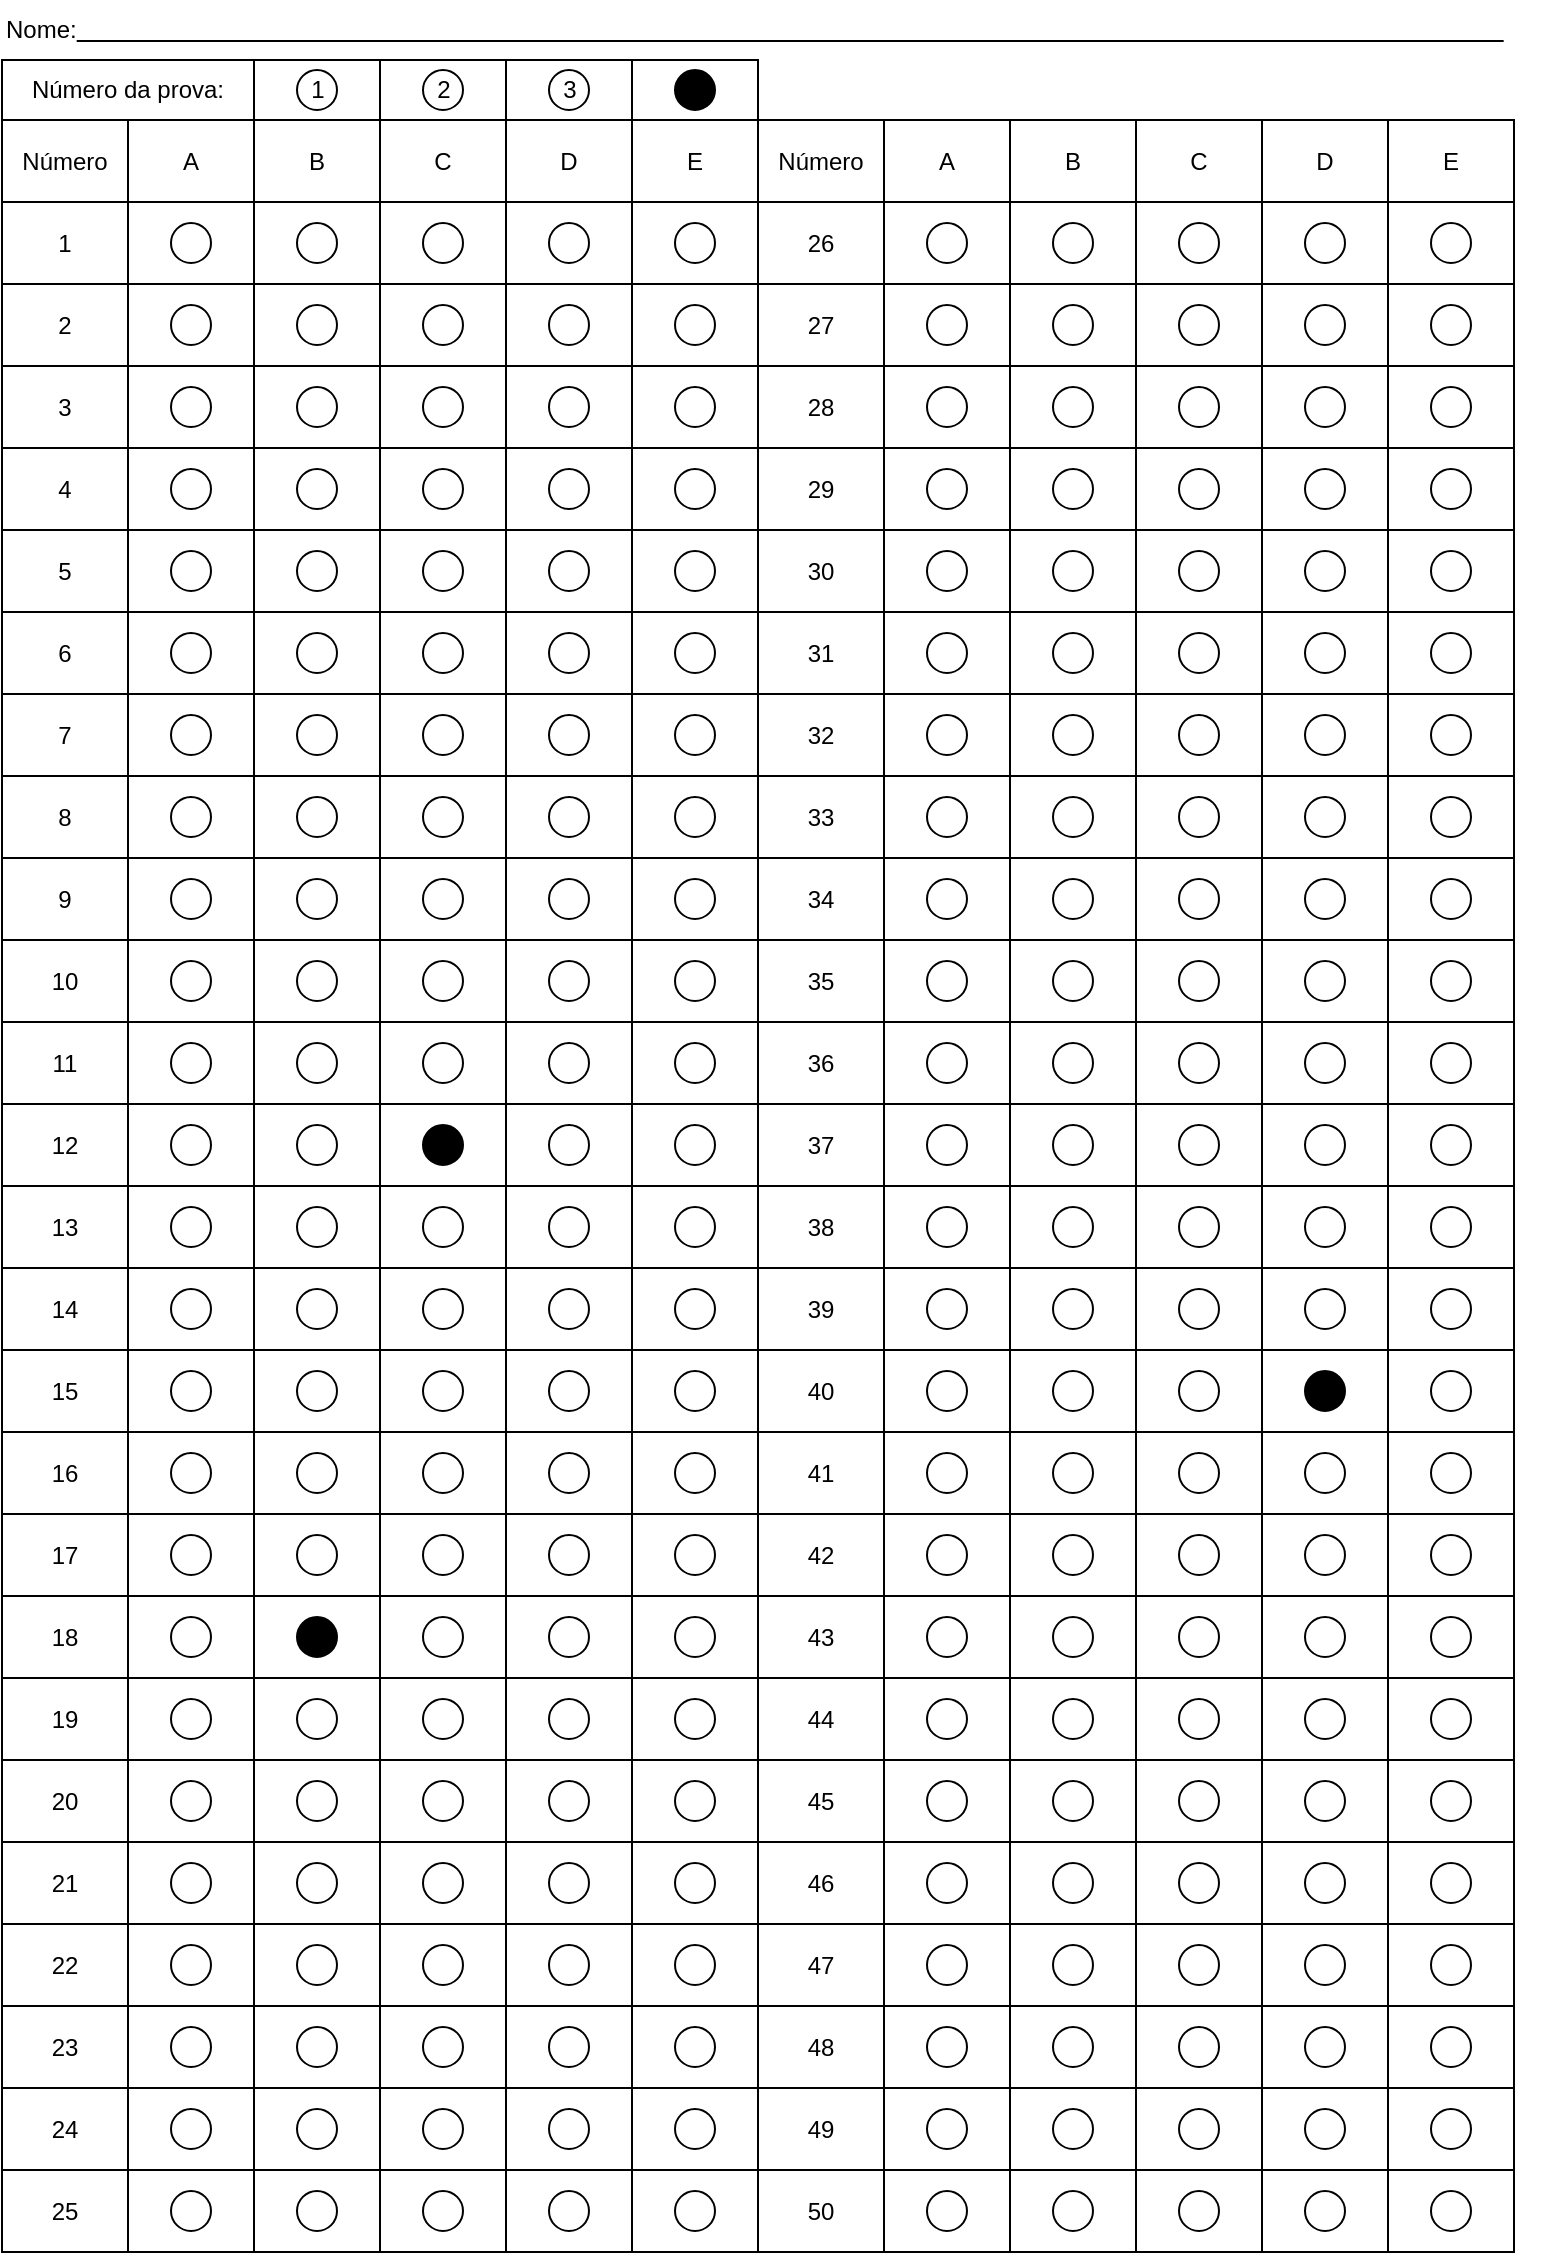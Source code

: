 <mxfile version="26.0.10">
  <diagram name="Página-1" id="J5tbYUY--FqO57YTsxfp">
    <mxGraphModel dx="1050" dy="565" grid="1" gridSize="5" guides="1" tooltips="1" connect="1" arrows="1" fold="1" page="1" pageScale="1" pageWidth="827" pageHeight="1169" math="0" shadow="0">
      <root>
        <mxCell id="0" />
        <mxCell id="1" parent="0" />
        <mxCell id="n92__l8IA7T7h4lLXl1T-9" value="" style="rounded=0;whiteSpace=wrap;html=1;" parent="1" vertex="1">
          <mxGeometry x="355" y="50" width="63" height="30" as="geometry" />
        </mxCell>
        <mxCell id="n92__l8IA7T7h4lLXl1T-2" value="" style="rounded=0;whiteSpace=wrap;html=1;" parent="1" vertex="1">
          <mxGeometry x="40" y="50" width="378" height="30" as="geometry" />
        </mxCell>
        <mxCell id="n92__l8IA7T7h4lLXl1T-3" value="Nome:&lt;u&gt;&amp;nbsp; &amp;nbsp; &amp;nbsp; &amp;nbsp; &amp;nbsp; &amp;nbsp; &amp;nbsp; &amp;nbsp; &amp;nbsp; &amp;nbsp; &amp;nbsp; &amp;nbsp; &amp;nbsp; &amp;nbsp; &amp;nbsp; &amp;nbsp; &amp;nbsp; &amp;nbsp; &amp;nbsp; &amp;nbsp; &amp;nbsp; &amp;nbsp; &amp;nbsp; &amp;nbsp; &amp;nbsp; &amp;nbsp; &amp;nbsp; &amp;nbsp; &amp;nbsp; &amp;nbsp; &amp;nbsp; &amp;nbsp; &amp;nbsp; &amp;nbsp; &amp;nbsp; &amp;nbsp; &amp;nbsp; &amp;nbsp; &amp;nbsp; &amp;nbsp; &amp;nbsp; &amp;nbsp; &amp;nbsp; &amp;nbsp; &amp;nbsp; &amp;nbsp; &amp;nbsp; &amp;nbsp; &amp;nbsp; &amp;nbsp; &amp;nbsp; &amp;nbsp; &amp;nbsp; &amp;nbsp; &amp;nbsp; &amp;nbsp; &amp;nbsp; &amp;nbsp; &amp;nbsp; &amp;nbsp; &amp;nbsp; &amp;nbsp; &amp;nbsp; &amp;nbsp; &amp;nbsp; &amp;nbsp; &amp;nbsp; &amp;nbsp; &amp;nbsp; &amp;nbsp; &amp;nbsp; &amp;nbsp; &amp;nbsp; &amp;nbsp; &amp;nbsp; &amp;nbsp; &amp;nbsp; &amp;nbsp; &amp;nbsp; &amp;nbsp; &amp;nbsp; &amp;nbsp; &amp;nbsp; &amp;nbsp; &amp;nbsp; &amp;nbsp; &amp;nbsp; &amp;nbsp; &amp;nbsp; &amp;nbsp; &amp;nbsp; &amp;nbsp; &amp;nbsp; &amp;nbsp; &amp;nbsp; &amp;nbsp; &amp;nbsp; &amp;nbsp; &amp;nbsp; &amp;nbsp; &amp;nbsp; &amp;nbsp; &amp;nbsp; &amp;nbsp; &amp;nbsp; &amp;nbsp; &amp;nbsp;&amp;nbsp;&lt;/u&gt;" style="text;html=1;align=left;verticalAlign=middle;whiteSpace=wrap;rounded=0;" parent="1" vertex="1">
          <mxGeometry x="40" y="20" width="780" height="30" as="geometry" />
        </mxCell>
        <mxCell id="n92__l8IA7T7h4lLXl1T-5" value="Número da prova:" style="rounded=0;whiteSpace=wrap;html=1;" parent="1" vertex="1">
          <mxGeometry x="40" y="50" width="126" height="30" as="geometry" />
        </mxCell>
        <mxCell id="n92__l8IA7T7h4lLXl1T-6" value="" style="rounded=0;whiteSpace=wrap;html=1;" parent="1" vertex="1">
          <mxGeometry x="166" y="50" width="63" height="30" as="geometry" />
        </mxCell>
        <mxCell id="n92__l8IA7T7h4lLXl1T-7" value="" style="rounded=0;whiteSpace=wrap;html=1;" parent="1" vertex="1">
          <mxGeometry x="229" y="50" width="63" height="30" as="geometry" />
        </mxCell>
        <mxCell id="n92__l8IA7T7h4lLXl1T-8" value="" style="rounded=0;whiteSpace=wrap;html=1;" parent="1" vertex="1">
          <mxGeometry x="292" y="50" width="63" height="30" as="geometry" />
        </mxCell>
        <mxCell id="n92__l8IA7T7h4lLXl1T-12" value="" style="rounded=0;whiteSpace=wrap;html=1;" parent="1" vertex="1">
          <mxGeometry x="40" y="80" width="756" height="1066" as="geometry" />
        </mxCell>
        <mxCell id="n92__l8IA7T7h4lLXl1T-14" value="B" style="rounded=0;whiteSpace=wrap;html=1;" parent="1" vertex="1">
          <mxGeometry x="166" y="80" width="63" height="41" as="geometry" />
        </mxCell>
        <mxCell id="n92__l8IA7T7h4lLXl1T-15" value="C" style="rounded=0;whiteSpace=wrap;html=1;" parent="1" vertex="1">
          <mxGeometry x="229" y="80" width="63" height="41" as="geometry" />
        </mxCell>
        <mxCell id="n92__l8IA7T7h4lLXl1T-16" value="D" style="rounded=0;whiteSpace=wrap;html=1;" parent="1" vertex="1">
          <mxGeometry x="292" y="80" width="63" height="41" as="geometry" />
        </mxCell>
        <mxCell id="n92__l8IA7T7h4lLXl1T-17" value="E" style="rounded=0;whiteSpace=wrap;html=1;" parent="1" vertex="1">
          <mxGeometry x="355" y="80" width="63" height="41" as="geometry" />
        </mxCell>
        <mxCell id="n92__l8IA7T7h4lLXl1T-18" value="Número" style="rounded=0;whiteSpace=wrap;html=1;" parent="1" vertex="1">
          <mxGeometry x="418" y="80" width="63" height="41" as="geometry" />
        </mxCell>
        <mxCell id="n92__l8IA7T7h4lLXl1T-19" value="Número" style="rounded=0;whiteSpace=wrap;html=1;" parent="1" vertex="1">
          <mxGeometry x="40" y="80" width="63" height="41" as="geometry" />
        </mxCell>
        <mxCell id="n92__l8IA7T7h4lLXl1T-20" value="&lt;div&gt;A&lt;/div&gt;" style="rounded=0;whiteSpace=wrap;html=1;" parent="1" vertex="1">
          <mxGeometry x="103" y="80" width="63" height="41" as="geometry" />
        </mxCell>
        <mxCell id="n92__l8IA7T7h4lLXl1T-21" value="B" style="rounded=0;whiteSpace=wrap;html=1;" parent="1" vertex="1">
          <mxGeometry x="544" y="80" width="63" height="41" as="geometry" />
        </mxCell>
        <mxCell id="n92__l8IA7T7h4lLXl1T-22" value="C" style="rounded=0;whiteSpace=wrap;html=1;" parent="1" vertex="1">
          <mxGeometry x="607" y="80" width="63" height="41" as="geometry" />
        </mxCell>
        <mxCell id="n92__l8IA7T7h4lLXl1T-23" value="D" style="rounded=0;whiteSpace=wrap;html=1;" parent="1" vertex="1">
          <mxGeometry x="670" y="80" width="63" height="41" as="geometry" />
        </mxCell>
        <mxCell id="n92__l8IA7T7h4lLXl1T-24" value="E" style="rounded=0;whiteSpace=wrap;html=1;" parent="1" vertex="1">
          <mxGeometry x="733" y="80" width="63" height="41" as="geometry" />
        </mxCell>
        <mxCell id="n92__l8IA7T7h4lLXl1T-27" value="A" style="rounded=0;whiteSpace=wrap;html=1;" parent="1" vertex="1">
          <mxGeometry x="481" y="80" width="63" height="41" as="geometry" />
        </mxCell>
        <mxCell id="n92__l8IA7T7h4lLXl1T-28" value="1" style="ellipse;whiteSpace=wrap;html=1;aspect=fixed;" parent="1" vertex="1">
          <mxGeometry x="187.5" y="55" width="20" height="20" as="geometry" />
        </mxCell>
        <mxCell id="n92__l8IA7T7h4lLXl1T-29" value="2" style="ellipse;whiteSpace=wrap;html=1;aspect=fixed;" parent="1" vertex="1">
          <mxGeometry x="250.5" y="55" width="20" height="20" as="geometry" />
        </mxCell>
        <mxCell id="n92__l8IA7T7h4lLXl1T-30" value="3" style="ellipse;whiteSpace=wrap;html=1;aspect=fixed;" parent="1" vertex="1">
          <mxGeometry x="313.5" y="55" width="20" height="20" as="geometry" />
        </mxCell>
        <mxCell id="n92__l8IA7T7h4lLXl1T-31" value="4" style="ellipse;whiteSpace=wrap;html=1;aspect=fixed;fillColor=#000000;" parent="1" vertex="1">
          <mxGeometry x="376.5" y="55" width="20" height="20" as="geometry" />
        </mxCell>
        <mxCell id="n92__l8IA7T7h4lLXl1T-32" value="" style="rounded=0;whiteSpace=wrap;html=1;" parent="1" vertex="1">
          <mxGeometry x="166" y="121" width="63" height="41" as="geometry" />
        </mxCell>
        <mxCell id="n92__l8IA7T7h4lLXl1T-33" value="" style="rounded=0;whiteSpace=wrap;html=1;" parent="1" vertex="1">
          <mxGeometry x="229" y="121" width="63" height="41" as="geometry" />
        </mxCell>
        <mxCell id="n92__l8IA7T7h4lLXl1T-34" value="" style="rounded=0;whiteSpace=wrap;html=1;" parent="1" vertex="1">
          <mxGeometry x="292" y="121" width="63" height="41" as="geometry" />
        </mxCell>
        <mxCell id="n92__l8IA7T7h4lLXl1T-35" value="" style="rounded=0;whiteSpace=wrap;html=1;" parent="1" vertex="1">
          <mxGeometry x="355" y="121" width="63" height="41" as="geometry" />
        </mxCell>
        <mxCell id="n92__l8IA7T7h4lLXl1T-36" value="1" style="rounded=0;whiteSpace=wrap;html=1;" parent="1" vertex="1">
          <mxGeometry x="40" y="121" width="63" height="41" as="geometry" />
        </mxCell>
        <mxCell id="n92__l8IA7T7h4lLXl1T-37" value="" style="rounded=0;whiteSpace=wrap;html=1;" parent="1" vertex="1">
          <mxGeometry x="103" y="121" width="63" height="41" as="geometry" />
        </mxCell>
        <mxCell id="n92__l8IA7T7h4lLXl1T-38" value="" style="rounded=0;whiteSpace=wrap;html=1;" parent="1" vertex="1">
          <mxGeometry x="544" y="121" width="63" height="41" as="geometry" />
        </mxCell>
        <mxCell id="n92__l8IA7T7h4lLXl1T-39" value="" style="rounded=0;whiteSpace=wrap;html=1;" parent="1" vertex="1">
          <mxGeometry x="607" y="121" width="63" height="41" as="geometry" />
        </mxCell>
        <mxCell id="n92__l8IA7T7h4lLXl1T-40" value="" style="rounded=0;whiteSpace=wrap;html=1;" parent="1" vertex="1">
          <mxGeometry x="670" y="121" width="63" height="41" as="geometry" />
        </mxCell>
        <mxCell id="n92__l8IA7T7h4lLXl1T-41" value="" style="rounded=0;whiteSpace=wrap;html=1;" parent="1" vertex="1">
          <mxGeometry x="733" y="121" width="63" height="41" as="geometry" />
        </mxCell>
        <mxCell id="n92__l8IA7T7h4lLXl1T-42" value="26" style="rounded=0;whiteSpace=wrap;html=1;" parent="1" vertex="1">
          <mxGeometry x="418" y="121" width="63" height="41" as="geometry" />
        </mxCell>
        <mxCell id="n92__l8IA7T7h4lLXl1T-43" value="" style="rounded=0;whiteSpace=wrap;html=1;" parent="1" vertex="1">
          <mxGeometry x="481" y="121" width="63" height="41" as="geometry" />
        </mxCell>
        <mxCell id="n92__l8IA7T7h4lLXl1T-44" value="" style="ellipse;whiteSpace=wrap;html=1;aspect=fixed;" parent="1" vertex="1">
          <mxGeometry x="124.5" y="131.5" width="20" height="20" as="geometry" />
        </mxCell>
        <mxCell id="n92__l8IA7T7h4lLXl1T-45" value="" style="ellipse;whiteSpace=wrap;html=1;aspect=fixed;" parent="1" vertex="1">
          <mxGeometry x="187.5" y="131.5" width="20" height="20" as="geometry" />
        </mxCell>
        <mxCell id="n92__l8IA7T7h4lLXl1T-46" value="" style="ellipse;whiteSpace=wrap;html=1;aspect=fixed;" parent="1" vertex="1">
          <mxGeometry x="250.5" y="131.5" width="20" height="20" as="geometry" />
        </mxCell>
        <mxCell id="n92__l8IA7T7h4lLXl1T-47" value="" style="ellipse;whiteSpace=wrap;html=1;aspect=fixed;" parent="1" vertex="1">
          <mxGeometry x="313.5" y="131.5" width="20" height="20" as="geometry" />
        </mxCell>
        <mxCell id="n92__l8IA7T7h4lLXl1T-48" value="" style="ellipse;whiteSpace=wrap;html=1;aspect=fixed;" parent="1" vertex="1">
          <mxGeometry x="376.5" y="131.5" width="20" height="20" as="geometry" />
        </mxCell>
        <mxCell id="n92__l8IA7T7h4lLXl1T-49" value="" style="ellipse;whiteSpace=wrap;html=1;aspect=fixed;" parent="1" vertex="1">
          <mxGeometry x="502.5" y="131.5" width="20" height="20" as="geometry" />
        </mxCell>
        <mxCell id="n92__l8IA7T7h4lLXl1T-50" value="" style="ellipse;whiteSpace=wrap;html=1;aspect=fixed;" parent="1" vertex="1">
          <mxGeometry x="565.5" y="131.5" width="20" height="20" as="geometry" />
        </mxCell>
        <mxCell id="n92__l8IA7T7h4lLXl1T-51" value="" style="ellipse;whiteSpace=wrap;html=1;aspect=fixed;" parent="1" vertex="1">
          <mxGeometry x="628.5" y="131.5" width="20" height="20" as="geometry" />
        </mxCell>
        <mxCell id="n92__l8IA7T7h4lLXl1T-52" value="" style="ellipse;whiteSpace=wrap;html=1;aspect=fixed;" parent="1" vertex="1">
          <mxGeometry x="691.5" y="131.5" width="20" height="20" as="geometry" />
        </mxCell>
        <mxCell id="n92__l8IA7T7h4lLXl1T-53" value="" style="ellipse;whiteSpace=wrap;html=1;aspect=fixed;" parent="1" vertex="1">
          <mxGeometry x="754.5" y="131.5" width="20" height="20" as="geometry" />
        </mxCell>
        <mxCell id="n92__l8IA7T7h4lLXl1T-582" value="" style="rounded=0;whiteSpace=wrap;html=1;" parent="1" vertex="1">
          <mxGeometry x="166" y="162" width="63" height="41" as="geometry" />
        </mxCell>
        <mxCell id="n92__l8IA7T7h4lLXl1T-583" value="" style="rounded=0;whiteSpace=wrap;html=1;" parent="1" vertex="1">
          <mxGeometry x="229" y="162" width="63" height="41" as="geometry" />
        </mxCell>
        <mxCell id="n92__l8IA7T7h4lLXl1T-584" value="" style="rounded=0;whiteSpace=wrap;html=1;" parent="1" vertex="1">
          <mxGeometry x="292" y="162" width="63" height="41" as="geometry" />
        </mxCell>
        <mxCell id="n92__l8IA7T7h4lLXl1T-585" value="" style="rounded=0;whiteSpace=wrap;html=1;" parent="1" vertex="1">
          <mxGeometry x="355" y="162" width="63" height="41" as="geometry" />
        </mxCell>
        <mxCell id="n92__l8IA7T7h4lLXl1T-586" value="2" style="rounded=0;whiteSpace=wrap;html=1;" parent="1" vertex="1">
          <mxGeometry x="40" y="162" width="63" height="41" as="geometry" />
        </mxCell>
        <mxCell id="n92__l8IA7T7h4lLXl1T-587" value="" style="rounded=0;whiteSpace=wrap;html=1;" parent="1" vertex="1">
          <mxGeometry x="103" y="162" width="63" height="41" as="geometry" />
        </mxCell>
        <mxCell id="n92__l8IA7T7h4lLXl1T-588" value="" style="rounded=0;whiteSpace=wrap;html=1;" parent="1" vertex="1">
          <mxGeometry x="544" y="162" width="63" height="41" as="geometry" />
        </mxCell>
        <mxCell id="n92__l8IA7T7h4lLXl1T-589" value="" style="rounded=0;whiteSpace=wrap;html=1;" parent="1" vertex="1">
          <mxGeometry x="607" y="162" width="63" height="41" as="geometry" />
        </mxCell>
        <mxCell id="n92__l8IA7T7h4lLXl1T-590" value="" style="rounded=0;whiteSpace=wrap;html=1;" parent="1" vertex="1">
          <mxGeometry x="670" y="162" width="63" height="41" as="geometry" />
        </mxCell>
        <mxCell id="n92__l8IA7T7h4lLXl1T-591" value="" style="rounded=0;whiteSpace=wrap;html=1;" parent="1" vertex="1">
          <mxGeometry x="733" y="162" width="63" height="41" as="geometry" />
        </mxCell>
        <mxCell id="n92__l8IA7T7h4lLXl1T-592" value="27" style="rounded=0;whiteSpace=wrap;html=1;" parent="1" vertex="1">
          <mxGeometry x="418" y="162" width="63" height="41" as="geometry" />
        </mxCell>
        <mxCell id="n92__l8IA7T7h4lLXl1T-593" value="" style="rounded=0;whiteSpace=wrap;html=1;" parent="1" vertex="1">
          <mxGeometry x="481" y="162" width="63" height="41" as="geometry" />
        </mxCell>
        <mxCell id="n92__l8IA7T7h4lLXl1T-594" value="" style="ellipse;whiteSpace=wrap;html=1;aspect=fixed;" parent="1" vertex="1">
          <mxGeometry x="124.5" y="172.5" width="20" height="20" as="geometry" />
        </mxCell>
        <mxCell id="n92__l8IA7T7h4lLXl1T-595" value="" style="ellipse;whiteSpace=wrap;html=1;aspect=fixed;" parent="1" vertex="1">
          <mxGeometry x="187.5" y="172.5" width="20" height="20" as="geometry" />
        </mxCell>
        <mxCell id="n92__l8IA7T7h4lLXl1T-596" value="" style="ellipse;whiteSpace=wrap;html=1;aspect=fixed;" parent="1" vertex="1">
          <mxGeometry x="250.5" y="172.5" width="20" height="20" as="geometry" />
        </mxCell>
        <mxCell id="n92__l8IA7T7h4lLXl1T-597" value="" style="ellipse;whiteSpace=wrap;html=1;aspect=fixed;" parent="1" vertex="1">
          <mxGeometry x="313.5" y="172.5" width="20" height="20" as="geometry" />
        </mxCell>
        <mxCell id="n92__l8IA7T7h4lLXl1T-598" value="" style="ellipse;whiteSpace=wrap;html=1;aspect=fixed;" parent="1" vertex="1">
          <mxGeometry x="376.5" y="172.5" width="20" height="20" as="geometry" />
        </mxCell>
        <mxCell id="n92__l8IA7T7h4lLXl1T-599" value="" style="ellipse;whiteSpace=wrap;html=1;aspect=fixed;" parent="1" vertex="1">
          <mxGeometry x="502.5" y="172.5" width="20" height="20" as="geometry" />
        </mxCell>
        <mxCell id="n92__l8IA7T7h4lLXl1T-600" value="" style="ellipse;whiteSpace=wrap;html=1;aspect=fixed;" parent="1" vertex="1">
          <mxGeometry x="565.5" y="172.5" width="20" height="20" as="geometry" />
        </mxCell>
        <mxCell id="n92__l8IA7T7h4lLXl1T-601" value="" style="ellipse;whiteSpace=wrap;html=1;aspect=fixed;" parent="1" vertex="1">
          <mxGeometry x="628.5" y="172.5" width="20" height="20" as="geometry" />
        </mxCell>
        <mxCell id="n92__l8IA7T7h4lLXl1T-602" value="" style="ellipse;whiteSpace=wrap;html=1;aspect=fixed;" parent="1" vertex="1">
          <mxGeometry x="691.5" y="172.5" width="20" height="20" as="geometry" />
        </mxCell>
        <mxCell id="n92__l8IA7T7h4lLXl1T-603" value="" style="ellipse;whiteSpace=wrap;html=1;aspect=fixed;" parent="1" vertex="1">
          <mxGeometry x="754.5" y="172.5" width="20" height="20" as="geometry" />
        </mxCell>
        <mxCell id="n92__l8IA7T7h4lLXl1T-604" value="" style="rounded=0;whiteSpace=wrap;html=1;" parent="1" vertex="1">
          <mxGeometry x="166" y="203" width="63" height="41" as="geometry" />
        </mxCell>
        <mxCell id="n92__l8IA7T7h4lLXl1T-605" value="" style="rounded=0;whiteSpace=wrap;html=1;" parent="1" vertex="1">
          <mxGeometry x="229" y="203" width="63" height="41" as="geometry" />
        </mxCell>
        <mxCell id="n92__l8IA7T7h4lLXl1T-606" value="" style="rounded=0;whiteSpace=wrap;html=1;" parent="1" vertex="1">
          <mxGeometry x="292" y="203" width="63" height="41" as="geometry" />
        </mxCell>
        <mxCell id="n92__l8IA7T7h4lLXl1T-607" value="" style="rounded=0;whiteSpace=wrap;html=1;" parent="1" vertex="1">
          <mxGeometry x="355" y="203" width="63" height="41" as="geometry" />
        </mxCell>
        <mxCell id="n92__l8IA7T7h4lLXl1T-608" value="3" style="rounded=0;whiteSpace=wrap;html=1;" parent="1" vertex="1">
          <mxGeometry x="40" y="203" width="63" height="41" as="geometry" />
        </mxCell>
        <mxCell id="n92__l8IA7T7h4lLXl1T-609" value="" style="rounded=0;whiteSpace=wrap;html=1;" parent="1" vertex="1">
          <mxGeometry x="103" y="203" width="63" height="41" as="geometry" />
        </mxCell>
        <mxCell id="n92__l8IA7T7h4lLXl1T-610" value="" style="rounded=0;whiteSpace=wrap;html=1;" parent="1" vertex="1">
          <mxGeometry x="544" y="203" width="63" height="41" as="geometry" />
        </mxCell>
        <mxCell id="n92__l8IA7T7h4lLXl1T-611" value="" style="rounded=0;whiteSpace=wrap;html=1;" parent="1" vertex="1">
          <mxGeometry x="607" y="203" width="63" height="41" as="geometry" />
        </mxCell>
        <mxCell id="n92__l8IA7T7h4lLXl1T-612" value="" style="rounded=0;whiteSpace=wrap;html=1;" parent="1" vertex="1">
          <mxGeometry x="670" y="203" width="63" height="41" as="geometry" />
        </mxCell>
        <mxCell id="n92__l8IA7T7h4lLXl1T-613" value="" style="rounded=0;whiteSpace=wrap;html=1;" parent="1" vertex="1">
          <mxGeometry x="733" y="203" width="63" height="41" as="geometry" />
        </mxCell>
        <mxCell id="n92__l8IA7T7h4lLXl1T-614" value="28" style="rounded=0;whiteSpace=wrap;html=1;" parent="1" vertex="1">
          <mxGeometry x="418" y="203" width="63" height="41" as="geometry" />
        </mxCell>
        <mxCell id="n92__l8IA7T7h4lLXl1T-615" value="" style="rounded=0;whiteSpace=wrap;html=1;" parent="1" vertex="1">
          <mxGeometry x="481" y="203" width="63" height="41" as="geometry" />
        </mxCell>
        <mxCell id="n92__l8IA7T7h4lLXl1T-616" value="" style="ellipse;whiteSpace=wrap;html=1;aspect=fixed;" parent="1" vertex="1">
          <mxGeometry x="124.5" y="213.5" width="20" height="20" as="geometry" />
        </mxCell>
        <mxCell id="n92__l8IA7T7h4lLXl1T-617" value="" style="ellipse;whiteSpace=wrap;html=1;aspect=fixed;" parent="1" vertex="1">
          <mxGeometry x="187.5" y="213.5" width="20" height="20" as="geometry" />
        </mxCell>
        <mxCell id="n92__l8IA7T7h4lLXl1T-618" value="" style="ellipse;whiteSpace=wrap;html=1;aspect=fixed;" parent="1" vertex="1">
          <mxGeometry x="250.5" y="213.5" width="20" height="20" as="geometry" />
        </mxCell>
        <mxCell id="n92__l8IA7T7h4lLXl1T-619" value="" style="ellipse;whiteSpace=wrap;html=1;aspect=fixed;" parent="1" vertex="1">
          <mxGeometry x="313.5" y="213.5" width="20" height="20" as="geometry" />
        </mxCell>
        <mxCell id="n92__l8IA7T7h4lLXl1T-620" value="" style="ellipse;whiteSpace=wrap;html=1;aspect=fixed;" parent="1" vertex="1">
          <mxGeometry x="376.5" y="213.5" width="20" height="20" as="geometry" />
        </mxCell>
        <mxCell id="n92__l8IA7T7h4lLXl1T-621" value="" style="ellipse;whiteSpace=wrap;html=1;aspect=fixed;" parent="1" vertex="1">
          <mxGeometry x="502.5" y="213.5" width="20" height="20" as="geometry" />
        </mxCell>
        <mxCell id="n92__l8IA7T7h4lLXl1T-622" value="" style="ellipse;whiteSpace=wrap;html=1;aspect=fixed;" parent="1" vertex="1">
          <mxGeometry x="565.5" y="213.5" width="20" height="20" as="geometry" />
        </mxCell>
        <mxCell id="n92__l8IA7T7h4lLXl1T-623" value="" style="ellipse;whiteSpace=wrap;html=1;aspect=fixed;" parent="1" vertex="1">
          <mxGeometry x="628.5" y="213.5" width="20" height="20" as="geometry" />
        </mxCell>
        <mxCell id="n92__l8IA7T7h4lLXl1T-624" value="" style="ellipse;whiteSpace=wrap;html=1;aspect=fixed;" parent="1" vertex="1">
          <mxGeometry x="691.5" y="213.5" width="20" height="20" as="geometry" />
        </mxCell>
        <mxCell id="n92__l8IA7T7h4lLXl1T-625" value="" style="ellipse;whiteSpace=wrap;html=1;aspect=fixed;" parent="1" vertex="1">
          <mxGeometry x="754.5" y="213.5" width="20" height="20" as="geometry" />
        </mxCell>
        <mxCell id="n92__l8IA7T7h4lLXl1T-626" value="" style="rounded=0;whiteSpace=wrap;html=1;" parent="1" vertex="1">
          <mxGeometry x="166" y="244" width="63" height="41" as="geometry" />
        </mxCell>
        <mxCell id="n92__l8IA7T7h4lLXl1T-627" value="" style="rounded=0;whiteSpace=wrap;html=1;" parent="1" vertex="1">
          <mxGeometry x="229" y="244" width="63" height="41" as="geometry" />
        </mxCell>
        <mxCell id="n92__l8IA7T7h4lLXl1T-628" value="" style="rounded=0;whiteSpace=wrap;html=1;" parent="1" vertex="1">
          <mxGeometry x="292" y="244" width="63" height="41" as="geometry" />
        </mxCell>
        <mxCell id="n92__l8IA7T7h4lLXl1T-629" value="" style="rounded=0;whiteSpace=wrap;html=1;" parent="1" vertex="1">
          <mxGeometry x="355" y="244" width="63" height="41" as="geometry" />
        </mxCell>
        <mxCell id="n92__l8IA7T7h4lLXl1T-630" value="4" style="rounded=0;whiteSpace=wrap;html=1;" parent="1" vertex="1">
          <mxGeometry x="40" y="244" width="63" height="41" as="geometry" />
        </mxCell>
        <mxCell id="n92__l8IA7T7h4lLXl1T-631" value="" style="rounded=0;whiteSpace=wrap;html=1;" parent="1" vertex="1">
          <mxGeometry x="103" y="244" width="63" height="41" as="geometry" />
        </mxCell>
        <mxCell id="n92__l8IA7T7h4lLXl1T-632" value="" style="rounded=0;whiteSpace=wrap;html=1;" parent="1" vertex="1">
          <mxGeometry x="544" y="244" width="63" height="41" as="geometry" />
        </mxCell>
        <mxCell id="n92__l8IA7T7h4lLXl1T-633" value="" style="rounded=0;whiteSpace=wrap;html=1;" parent="1" vertex="1">
          <mxGeometry x="607" y="244" width="63" height="41" as="geometry" />
        </mxCell>
        <mxCell id="n92__l8IA7T7h4lLXl1T-634" value="" style="rounded=0;whiteSpace=wrap;html=1;" parent="1" vertex="1">
          <mxGeometry x="670" y="244" width="63" height="41" as="geometry" />
        </mxCell>
        <mxCell id="n92__l8IA7T7h4lLXl1T-635" value="" style="rounded=0;whiteSpace=wrap;html=1;" parent="1" vertex="1">
          <mxGeometry x="733" y="244" width="63" height="41" as="geometry" />
        </mxCell>
        <mxCell id="n92__l8IA7T7h4lLXl1T-636" value="29" style="rounded=0;whiteSpace=wrap;html=1;" parent="1" vertex="1">
          <mxGeometry x="418" y="244" width="63" height="41" as="geometry" />
        </mxCell>
        <mxCell id="n92__l8IA7T7h4lLXl1T-637" value="" style="rounded=0;whiteSpace=wrap;html=1;" parent="1" vertex="1">
          <mxGeometry x="481" y="244" width="63" height="41" as="geometry" />
        </mxCell>
        <mxCell id="n92__l8IA7T7h4lLXl1T-638" value="" style="ellipse;whiteSpace=wrap;html=1;aspect=fixed;" parent="1" vertex="1">
          <mxGeometry x="124.5" y="254.5" width="20" height="20" as="geometry" />
        </mxCell>
        <mxCell id="n92__l8IA7T7h4lLXl1T-639" value="" style="ellipse;whiteSpace=wrap;html=1;aspect=fixed;" parent="1" vertex="1">
          <mxGeometry x="187.5" y="254.5" width="20" height="20" as="geometry" />
        </mxCell>
        <mxCell id="n92__l8IA7T7h4lLXl1T-640" value="" style="ellipse;whiteSpace=wrap;html=1;aspect=fixed;" parent="1" vertex="1">
          <mxGeometry x="250.5" y="254.5" width="20" height="20" as="geometry" />
        </mxCell>
        <mxCell id="n92__l8IA7T7h4lLXl1T-641" value="" style="ellipse;whiteSpace=wrap;html=1;aspect=fixed;" parent="1" vertex="1">
          <mxGeometry x="313.5" y="254.5" width="20" height="20" as="geometry" />
        </mxCell>
        <mxCell id="n92__l8IA7T7h4lLXl1T-642" value="" style="ellipse;whiteSpace=wrap;html=1;aspect=fixed;" parent="1" vertex="1">
          <mxGeometry x="376.5" y="254.5" width="20" height="20" as="geometry" />
        </mxCell>
        <mxCell id="n92__l8IA7T7h4lLXl1T-643" value="" style="ellipse;whiteSpace=wrap;html=1;aspect=fixed;" parent="1" vertex="1">
          <mxGeometry x="502.5" y="254.5" width="20" height="20" as="geometry" />
        </mxCell>
        <mxCell id="n92__l8IA7T7h4lLXl1T-644" value="" style="ellipse;whiteSpace=wrap;html=1;aspect=fixed;" parent="1" vertex="1">
          <mxGeometry x="565.5" y="254.5" width="20" height="20" as="geometry" />
        </mxCell>
        <mxCell id="n92__l8IA7T7h4lLXl1T-645" value="" style="ellipse;whiteSpace=wrap;html=1;aspect=fixed;" parent="1" vertex="1">
          <mxGeometry x="628.5" y="254.5" width="20" height="20" as="geometry" />
        </mxCell>
        <mxCell id="n92__l8IA7T7h4lLXl1T-646" value="" style="ellipse;whiteSpace=wrap;html=1;aspect=fixed;" parent="1" vertex="1">
          <mxGeometry x="691.5" y="254.5" width="20" height="20" as="geometry" />
        </mxCell>
        <mxCell id="n92__l8IA7T7h4lLXl1T-647" value="" style="ellipse;whiteSpace=wrap;html=1;aspect=fixed;" parent="1" vertex="1">
          <mxGeometry x="754.5" y="254.5" width="20" height="20" as="geometry" />
        </mxCell>
        <mxCell id="n92__l8IA7T7h4lLXl1T-648" value="" style="rounded=0;whiteSpace=wrap;html=1;" parent="1" vertex="1">
          <mxGeometry x="166" y="285" width="63" height="41" as="geometry" />
        </mxCell>
        <mxCell id="n92__l8IA7T7h4lLXl1T-649" value="" style="rounded=0;whiteSpace=wrap;html=1;" parent="1" vertex="1">
          <mxGeometry x="229" y="285" width="63" height="41" as="geometry" />
        </mxCell>
        <mxCell id="n92__l8IA7T7h4lLXl1T-650" value="" style="rounded=0;whiteSpace=wrap;html=1;" parent="1" vertex="1">
          <mxGeometry x="292" y="285" width="63" height="41" as="geometry" />
        </mxCell>
        <mxCell id="n92__l8IA7T7h4lLXl1T-651" value="" style="rounded=0;whiteSpace=wrap;html=1;" parent="1" vertex="1">
          <mxGeometry x="355" y="285" width="63" height="41" as="geometry" />
        </mxCell>
        <mxCell id="n92__l8IA7T7h4lLXl1T-652" value="5" style="rounded=0;whiteSpace=wrap;html=1;" parent="1" vertex="1">
          <mxGeometry x="40" y="285" width="63" height="41" as="geometry" />
        </mxCell>
        <mxCell id="n92__l8IA7T7h4lLXl1T-653" value="" style="rounded=0;whiteSpace=wrap;html=1;" parent="1" vertex="1">
          <mxGeometry x="103" y="285" width="63" height="41" as="geometry" />
        </mxCell>
        <mxCell id="n92__l8IA7T7h4lLXl1T-654" value="" style="rounded=0;whiteSpace=wrap;html=1;" parent="1" vertex="1">
          <mxGeometry x="544" y="285" width="63" height="41" as="geometry" />
        </mxCell>
        <mxCell id="n92__l8IA7T7h4lLXl1T-655" value="" style="rounded=0;whiteSpace=wrap;html=1;" parent="1" vertex="1">
          <mxGeometry x="607" y="285" width="63" height="41" as="geometry" />
        </mxCell>
        <mxCell id="n92__l8IA7T7h4lLXl1T-656" value="" style="rounded=0;whiteSpace=wrap;html=1;" parent="1" vertex="1">
          <mxGeometry x="670" y="285" width="63" height="41" as="geometry" />
        </mxCell>
        <mxCell id="n92__l8IA7T7h4lLXl1T-657" value="" style="rounded=0;whiteSpace=wrap;html=1;" parent="1" vertex="1">
          <mxGeometry x="733" y="285" width="63" height="41" as="geometry" />
        </mxCell>
        <mxCell id="n92__l8IA7T7h4lLXl1T-658" value="30" style="rounded=0;whiteSpace=wrap;html=1;" parent="1" vertex="1">
          <mxGeometry x="418" y="285" width="63" height="41" as="geometry" />
        </mxCell>
        <mxCell id="n92__l8IA7T7h4lLXl1T-659" value="" style="rounded=0;whiteSpace=wrap;html=1;" parent="1" vertex="1">
          <mxGeometry x="481" y="285" width="63" height="41" as="geometry" />
        </mxCell>
        <mxCell id="n92__l8IA7T7h4lLXl1T-660" value="" style="ellipse;whiteSpace=wrap;html=1;aspect=fixed;" parent="1" vertex="1">
          <mxGeometry x="124.5" y="295.5" width="20" height="20" as="geometry" />
        </mxCell>
        <mxCell id="n92__l8IA7T7h4lLXl1T-661" value="" style="ellipse;whiteSpace=wrap;html=1;aspect=fixed;" parent="1" vertex="1">
          <mxGeometry x="187.5" y="295.5" width="20" height="20" as="geometry" />
        </mxCell>
        <mxCell id="n92__l8IA7T7h4lLXl1T-662" value="" style="ellipse;whiteSpace=wrap;html=1;aspect=fixed;" parent="1" vertex="1">
          <mxGeometry x="250.5" y="295.5" width="20" height="20" as="geometry" />
        </mxCell>
        <mxCell id="n92__l8IA7T7h4lLXl1T-663" value="" style="ellipse;whiteSpace=wrap;html=1;aspect=fixed;" parent="1" vertex="1">
          <mxGeometry x="313.5" y="295.5" width="20" height="20" as="geometry" />
        </mxCell>
        <mxCell id="n92__l8IA7T7h4lLXl1T-664" value="" style="ellipse;whiteSpace=wrap;html=1;aspect=fixed;" parent="1" vertex="1">
          <mxGeometry x="376.5" y="295.5" width="20" height="20" as="geometry" />
        </mxCell>
        <mxCell id="n92__l8IA7T7h4lLXl1T-665" value="" style="ellipse;whiteSpace=wrap;html=1;aspect=fixed;" parent="1" vertex="1">
          <mxGeometry x="502.5" y="295.5" width="20" height="20" as="geometry" />
        </mxCell>
        <mxCell id="n92__l8IA7T7h4lLXl1T-666" value="" style="ellipse;whiteSpace=wrap;html=1;aspect=fixed;" parent="1" vertex="1">
          <mxGeometry x="565.5" y="295.5" width="20" height="20" as="geometry" />
        </mxCell>
        <mxCell id="n92__l8IA7T7h4lLXl1T-667" value="" style="ellipse;whiteSpace=wrap;html=1;aspect=fixed;" parent="1" vertex="1">
          <mxGeometry x="628.5" y="295.5" width="20" height="20" as="geometry" />
        </mxCell>
        <mxCell id="n92__l8IA7T7h4lLXl1T-668" value="" style="ellipse;whiteSpace=wrap;html=1;aspect=fixed;" parent="1" vertex="1">
          <mxGeometry x="691.5" y="295.5" width="20" height="20" as="geometry" />
        </mxCell>
        <mxCell id="n92__l8IA7T7h4lLXl1T-669" value="" style="ellipse;whiteSpace=wrap;html=1;aspect=fixed;" parent="1" vertex="1">
          <mxGeometry x="754.5" y="295.5" width="20" height="20" as="geometry" />
        </mxCell>
        <mxCell id="n92__l8IA7T7h4lLXl1T-670" value="" style="rounded=0;whiteSpace=wrap;html=1;" parent="1" vertex="1">
          <mxGeometry x="166" y="326" width="63" height="41" as="geometry" />
        </mxCell>
        <mxCell id="n92__l8IA7T7h4lLXl1T-671" value="" style="rounded=0;whiteSpace=wrap;html=1;" parent="1" vertex="1">
          <mxGeometry x="229" y="326" width="63" height="41" as="geometry" />
        </mxCell>
        <mxCell id="n92__l8IA7T7h4lLXl1T-672" value="" style="rounded=0;whiteSpace=wrap;html=1;" parent="1" vertex="1">
          <mxGeometry x="292" y="326" width="63" height="41" as="geometry" />
        </mxCell>
        <mxCell id="n92__l8IA7T7h4lLXl1T-673" value="" style="rounded=0;whiteSpace=wrap;html=1;" parent="1" vertex="1">
          <mxGeometry x="355" y="326" width="63" height="41" as="geometry" />
        </mxCell>
        <mxCell id="n92__l8IA7T7h4lLXl1T-674" value="6" style="rounded=0;whiteSpace=wrap;html=1;" parent="1" vertex="1">
          <mxGeometry x="40" y="326" width="63" height="41" as="geometry" />
        </mxCell>
        <mxCell id="n92__l8IA7T7h4lLXl1T-675" value="" style="rounded=0;whiteSpace=wrap;html=1;" parent="1" vertex="1">
          <mxGeometry x="103" y="326" width="63" height="41" as="geometry" />
        </mxCell>
        <mxCell id="n92__l8IA7T7h4lLXl1T-676" value="" style="rounded=0;whiteSpace=wrap;html=1;" parent="1" vertex="1">
          <mxGeometry x="544" y="326" width="63" height="41" as="geometry" />
        </mxCell>
        <mxCell id="n92__l8IA7T7h4lLXl1T-677" value="" style="rounded=0;whiteSpace=wrap;html=1;" parent="1" vertex="1">
          <mxGeometry x="607" y="326" width="63" height="41" as="geometry" />
        </mxCell>
        <mxCell id="n92__l8IA7T7h4lLXl1T-678" value="" style="rounded=0;whiteSpace=wrap;html=1;" parent="1" vertex="1">
          <mxGeometry x="670" y="326" width="63" height="41" as="geometry" />
        </mxCell>
        <mxCell id="n92__l8IA7T7h4lLXl1T-679" value="" style="rounded=0;whiteSpace=wrap;html=1;" parent="1" vertex="1">
          <mxGeometry x="733" y="326" width="63" height="41" as="geometry" />
        </mxCell>
        <mxCell id="n92__l8IA7T7h4lLXl1T-680" value="31" style="rounded=0;whiteSpace=wrap;html=1;" parent="1" vertex="1">
          <mxGeometry x="418" y="326" width="63" height="41" as="geometry" />
        </mxCell>
        <mxCell id="n92__l8IA7T7h4lLXl1T-681" value="" style="rounded=0;whiteSpace=wrap;html=1;" parent="1" vertex="1">
          <mxGeometry x="481" y="326" width="63" height="41" as="geometry" />
        </mxCell>
        <mxCell id="n92__l8IA7T7h4lLXl1T-682" value="" style="ellipse;whiteSpace=wrap;html=1;aspect=fixed;" parent="1" vertex="1">
          <mxGeometry x="124.5" y="336.5" width="20" height="20" as="geometry" />
        </mxCell>
        <mxCell id="n92__l8IA7T7h4lLXl1T-683" value="" style="ellipse;whiteSpace=wrap;html=1;aspect=fixed;" parent="1" vertex="1">
          <mxGeometry x="187.5" y="336.5" width="20" height="20" as="geometry" />
        </mxCell>
        <mxCell id="n92__l8IA7T7h4lLXl1T-684" value="" style="ellipse;whiteSpace=wrap;html=1;aspect=fixed;" parent="1" vertex="1">
          <mxGeometry x="250.5" y="336.5" width="20" height="20" as="geometry" />
        </mxCell>
        <mxCell id="n92__l8IA7T7h4lLXl1T-685" value="" style="ellipse;whiteSpace=wrap;html=1;aspect=fixed;" parent="1" vertex="1">
          <mxGeometry x="313.5" y="336.5" width="20" height="20" as="geometry" />
        </mxCell>
        <mxCell id="n92__l8IA7T7h4lLXl1T-686" value="" style="ellipse;whiteSpace=wrap;html=1;aspect=fixed;" parent="1" vertex="1">
          <mxGeometry x="376.5" y="336.5" width="20" height="20" as="geometry" />
        </mxCell>
        <mxCell id="n92__l8IA7T7h4lLXl1T-687" value="" style="ellipse;whiteSpace=wrap;html=1;aspect=fixed;" parent="1" vertex="1">
          <mxGeometry x="502.5" y="336.5" width="20" height="20" as="geometry" />
        </mxCell>
        <mxCell id="n92__l8IA7T7h4lLXl1T-688" value="" style="ellipse;whiteSpace=wrap;html=1;aspect=fixed;" parent="1" vertex="1">
          <mxGeometry x="565.5" y="336.5" width="20" height="20" as="geometry" />
        </mxCell>
        <mxCell id="n92__l8IA7T7h4lLXl1T-689" value="" style="ellipse;whiteSpace=wrap;html=1;aspect=fixed;" parent="1" vertex="1">
          <mxGeometry x="628.5" y="336.5" width="20" height="20" as="geometry" />
        </mxCell>
        <mxCell id="n92__l8IA7T7h4lLXl1T-690" value="" style="ellipse;whiteSpace=wrap;html=1;aspect=fixed;" parent="1" vertex="1">
          <mxGeometry x="691.5" y="336.5" width="20" height="20" as="geometry" />
        </mxCell>
        <mxCell id="n92__l8IA7T7h4lLXl1T-691" value="" style="ellipse;whiteSpace=wrap;html=1;aspect=fixed;" parent="1" vertex="1">
          <mxGeometry x="754.5" y="336.5" width="20" height="20" as="geometry" />
        </mxCell>
        <mxCell id="n92__l8IA7T7h4lLXl1T-692" value="" style="rounded=0;whiteSpace=wrap;html=1;" parent="1" vertex="1">
          <mxGeometry x="166" y="367" width="63" height="41" as="geometry" />
        </mxCell>
        <mxCell id="n92__l8IA7T7h4lLXl1T-693" value="" style="rounded=0;whiteSpace=wrap;html=1;" parent="1" vertex="1">
          <mxGeometry x="229" y="367" width="63" height="41" as="geometry" />
        </mxCell>
        <mxCell id="n92__l8IA7T7h4lLXl1T-694" value="" style="rounded=0;whiteSpace=wrap;html=1;" parent="1" vertex="1">
          <mxGeometry x="292" y="367" width="63" height="41" as="geometry" />
        </mxCell>
        <mxCell id="n92__l8IA7T7h4lLXl1T-695" value="" style="rounded=0;whiteSpace=wrap;html=1;" parent="1" vertex="1">
          <mxGeometry x="355" y="367" width="63" height="41" as="geometry" />
        </mxCell>
        <mxCell id="n92__l8IA7T7h4lLXl1T-696" value="7" style="rounded=0;whiteSpace=wrap;html=1;" parent="1" vertex="1">
          <mxGeometry x="40" y="367" width="63" height="41" as="geometry" />
        </mxCell>
        <mxCell id="n92__l8IA7T7h4lLXl1T-697" value="" style="rounded=0;whiteSpace=wrap;html=1;" parent="1" vertex="1">
          <mxGeometry x="103" y="367" width="63" height="41" as="geometry" />
        </mxCell>
        <mxCell id="n92__l8IA7T7h4lLXl1T-698" value="" style="rounded=0;whiteSpace=wrap;html=1;" parent="1" vertex="1">
          <mxGeometry x="544" y="367" width="63" height="41" as="geometry" />
        </mxCell>
        <mxCell id="n92__l8IA7T7h4lLXl1T-699" value="" style="rounded=0;whiteSpace=wrap;html=1;" parent="1" vertex="1">
          <mxGeometry x="607" y="367" width="63" height="41" as="geometry" />
        </mxCell>
        <mxCell id="n92__l8IA7T7h4lLXl1T-700" value="" style="rounded=0;whiteSpace=wrap;html=1;" parent="1" vertex="1">
          <mxGeometry x="670" y="367" width="63" height="41" as="geometry" />
        </mxCell>
        <mxCell id="n92__l8IA7T7h4lLXl1T-701" value="" style="rounded=0;whiteSpace=wrap;html=1;" parent="1" vertex="1">
          <mxGeometry x="733" y="367" width="63" height="41" as="geometry" />
        </mxCell>
        <mxCell id="n92__l8IA7T7h4lLXl1T-702" value="32" style="rounded=0;whiteSpace=wrap;html=1;" parent="1" vertex="1">
          <mxGeometry x="418" y="367" width="63" height="41" as="geometry" />
        </mxCell>
        <mxCell id="n92__l8IA7T7h4lLXl1T-703" value="" style="rounded=0;whiteSpace=wrap;html=1;" parent="1" vertex="1">
          <mxGeometry x="481" y="367" width="63" height="41" as="geometry" />
        </mxCell>
        <mxCell id="n92__l8IA7T7h4lLXl1T-704" value="" style="ellipse;whiteSpace=wrap;html=1;aspect=fixed;" parent="1" vertex="1">
          <mxGeometry x="124.5" y="377.5" width="20" height="20" as="geometry" />
        </mxCell>
        <mxCell id="n92__l8IA7T7h4lLXl1T-705" value="" style="ellipse;whiteSpace=wrap;html=1;aspect=fixed;" parent="1" vertex="1">
          <mxGeometry x="187.5" y="377.5" width="20" height="20" as="geometry" />
        </mxCell>
        <mxCell id="n92__l8IA7T7h4lLXl1T-706" value="" style="ellipse;whiteSpace=wrap;html=1;aspect=fixed;" parent="1" vertex="1">
          <mxGeometry x="250.5" y="377.5" width="20" height="20" as="geometry" />
        </mxCell>
        <mxCell id="n92__l8IA7T7h4lLXl1T-707" value="" style="ellipse;whiteSpace=wrap;html=1;aspect=fixed;" parent="1" vertex="1">
          <mxGeometry x="313.5" y="377.5" width="20" height="20" as="geometry" />
        </mxCell>
        <mxCell id="n92__l8IA7T7h4lLXl1T-708" value="" style="ellipse;whiteSpace=wrap;html=1;aspect=fixed;" parent="1" vertex="1">
          <mxGeometry x="376.5" y="377.5" width="20" height="20" as="geometry" />
        </mxCell>
        <mxCell id="n92__l8IA7T7h4lLXl1T-709" value="" style="ellipse;whiteSpace=wrap;html=1;aspect=fixed;" parent="1" vertex="1">
          <mxGeometry x="502.5" y="377.5" width="20" height="20" as="geometry" />
        </mxCell>
        <mxCell id="n92__l8IA7T7h4lLXl1T-710" value="" style="ellipse;whiteSpace=wrap;html=1;aspect=fixed;" parent="1" vertex="1">
          <mxGeometry x="565.5" y="377.5" width="20" height="20" as="geometry" />
        </mxCell>
        <mxCell id="n92__l8IA7T7h4lLXl1T-711" value="" style="ellipse;whiteSpace=wrap;html=1;aspect=fixed;" parent="1" vertex="1">
          <mxGeometry x="628.5" y="377.5" width="20" height="20" as="geometry" />
        </mxCell>
        <mxCell id="n92__l8IA7T7h4lLXl1T-712" value="" style="ellipse;whiteSpace=wrap;html=1;aspect=fixed;" parent="1" vertex="1">
          <mxGeometry x="691.5" y="377.5" width="20" height="20" as="geometry" />
        </mxCell>
        <mxCell id="n92__l8IA7T7h4lLXl1T-713" value="" style="ellipse;whiteSpace=wrap;html=1;aspect=fixed;" parent="1" vertex="1">
          <mxGeometry x="754.5" y="377.5" width="20" height="20" as="geometry" />
        </mxCell>
        <mxCell id="n92__l8IA7T7h4lLXl1T-714" value="" style="rounded=0;whiteSpace=wrap;html=1;" parent="1" vertex="1">
          <mxGeometry x="166" y="408" width="63" height="41" as="geometry" />
        </mxCell>
        <mxCell id="n92__l8IA7T7h4lLXl1T-715" value="" style="rounded=0;whiteSpace=wrap;html=1;" parent="1" vertex="1">
          <mxGeometry x="229" y="408" width="63" height="41" as="geometry" />
        </mxCell>
        <mxCell id="n92__l8IA7T7h4lLXl1T-716" value="" style="rounded=0;whiteSpace=wrap;html=1;" parent="1" vertex="1">
          <mxGeometry x="292" y="408" width="63" height="41" as="geometry" />
        </mxCell>
        <mxCell id="n92__l8IA7T7h4lLXl1T-717" value="" style="rounded=0;whiteSpace=wrap;html=1;" parent="1" vertex="1">
          <mxGeometry x="355" y="408" width="63" height="41" as="geometry" />
        </mxCell>
        <mxCell id="n92__l8IA7T7h4lLXl1T-718" value="8" style="rounded=0;whiteSpace=wrap;html=1;" parent="1" vertex="1">
          <mxGeometry x="40" y="408" width="63" height="41" as="geometry" />
        </mxCell>
        <mxCell id="n92__l8IA7T7h4lLXl1T-719" value="" style="rounded=0;whiteSpace=wrap;html=1;" parent="1" vertex="1">
          <mxGeometry x="103" y="408" width="63" height="41" as="geometry" />
        </mxCell>
        <mxCell id="n92__l8IA7T7h4lLXl1T-720" value="" style="rounded=0;whiteSpace=wrap;html=1;" parent="1" vertex="1">
          <mxGeometry x="544" y="408" width="63" height="41" as="geometry" />
        </mxCell>
        <mxCell id="n92__l8IA7T7h4lLXl1T-721" value="" style="rounded=0;whiteSpace=wrap;html=1;" parent="1" vertex="1">
          <mxGeometry x="607" y="408" width="63" height="41" as="geometry" />
        </mxCell>
        <mxCell id="n92__l8IA7T7h4lLXl1T-722" value="" style="rounded=0;whiteSpace=wrap;html=1;" parent="1" vertex="1">
          <mxGeometry x="670" y="408" width="63" height="41" as="geometry" />
        </mxCell>
        <mxCell id="n92__l8IA7T7h4lLXl1T-723" value="" style="rounded=0;whiteSpace=wrap;html=1;" parent="1" vertex="1">
          <mxGeometry x="733" y="408" width="63" height="41" as="geometry" />
        </mxCell>
        <mxCell id="n92__l8IA7T7h4lLXl1T-724" value="33" style="rounded=0;whiteSpace=wrap;html=1;" parent="1" vertex="1">
          <mxGeometry x="418" y="408" width="63" height="41" as="geometry" />
        </mxCell>
        <mxCell id="n92__l8IA7T7h4lLXl1T-725" value="" style="rounded=0;whiteSpace=wrap;html=1;" parent="1" vertex="1">
          <mxGeometry x="481" y="408" width="63" height="41" as="geometry" />
        </mxCell>
        <mxCell id="n92__l8IA7T7h4lLXl1T-726" value="" style="ellipse;whiteSpace=wrap;html=1;aspect=fixed;" parent="1" vertex="1">
          <mxGeometry x="124.5" y="418.5" width="20" height="20" as="geometry" />
        </mxCell>
        <mxCell id="n92__l8IA7T7h4lLXl1T-727" value="" style="ellipse;whiteSpace=wrap;html=1;aspect=fixed;" parent="1" vertex="1">
          <mxGeometry x="187.5" y="418.5" width="20" height="20" as="geometry" />
        </mxCell>
        <mxCell id="n92__l8IA7T7h4lLXl1T-728" value="" style="ellipse;whiteSpace=wrap;html=1;aspect=fixed;" parent="1" vertex="1">
          <mxGeometry x="250.5" y="418.5" width="20" height="20" as="geometry" />
        </mxCell>
        <mxCell id="n92__l8IA7T7h4lLXl1T-729" value="" style="ellipse;whiteSpace=wrap;html=1;aspect=fixed;" parent="1" vertex="1">
          <mxGeometry x="313.5" y="418.5" width="20" height="20" as="geometry" />
        </mxCell>
        <mxCell id="n92__l8IA7T7h4lLXl1T-730" value="" style="ellipse;whiteSpace=wrap;html=1;aspect=fixed;" parent="1" vertex="1">
          <mxGeometry x="376.5" y="418.5" width="20" height="20" as="geometry" />
        </mxCell>
        <mxCell id="n92__l8IA7T7h4lLXl1T-731" value="" style="ellipse;whiteSpace=wrap;html=1;aspect=fixed;" parent="1" vertex="1">
          <mxGeometry x="502.5" y="418.5" width="20" height="20" as="geometry" />
        </mxCell>
        <mxCell id="n92__l8IA7T7h4lLXl1T-732" value="" style="ellipse;whiteSpace=wrap;html=1;aspect=fixed;" parent="1" vertex="1">
          <mxGeometry x="565.5" y="418.5" width="20" height="20" as="geometry" />
        </mxCell>
        <mxCell id="n92__l8IA7T7h4lLXl1T-733" value="" style="ellipse;whiteSpace=wrap;html=1;aspect=fixed;" parent="1" vertex="1">
          <mxGeometry x="628.5" y="418.5" width="20" height="20" as="geometry" />
        </mxCell>
        <mxCell id="n92__l8IA7T7h4lLXl1T-734" value="" style="ellipse;whiteSpace=wrap;html=1;aspect=fixed;" parent="1" vertex="1">
          <mxGeometry x="691.5" y="418.5" width="20" height="20" as="geometry" />
        </mxCell>
        <mxCell id="n92__l8IA7T7h4lLXl1T-735" value="" style="ellipse;whiteSpace=wrap;html=1;aspect=fixed;" parent="1" vertex="1">
          <mxGeometry x="754.5" y="418.5" width="20" height="20" as="geometry" />
        </mxCell>
        <mxCell id="n92__l8IA7T7h4lLXl1T-736" value="" style="rounded=0;whiteSpace=wrap;html=1;" parent="1" vertex="1">
          <mxGeometry x="166" y="449" width="63" height="41" as="geometry" />
        </mxCell>
        <mxCell id="n92__l8IA7T7h4lLXl1T-737" value="" style="rounded=0;whiteSpace=wrap;html=1;" parent="1" vertex="1">
          <mxGeometry x="229" y="449" width="63" height="41" as="geometry" />
        </mxCell>
        <mxCell id="n92__l8IA7T7h4lLXl1T-738" value="" style="rounded=0;whiteSpace=wrap;html=1;" parent="1" vertex="1">
          <mxGeometry x="292" y="449" width="63" height="41" as="geometry" />
        </mxCell>
        <mxCell id="n92__l8IA7T7h4lLXl1T-739" value="" style="rounded=0;whiteSpace=wrap;html=1;" parent="1" vertex="1">
          <mxGeometry x="355" y="449" width="63" height="41" as="geometry" />
        </mxCell>
        <mxCell id="n92__l8IA7T7h4lLXl1T-740" value="9" style="rounded=0;whiteSpace=wrap;html=1;" parent="1" vertex="1">
          <mxGeometry x="40" y="449" width="63" height="41" as="geometry" />
        </mxCell>
        <mxCell id="n92__l8IA7T7h4lLXl1T-741" value="" style="rounded=0;whiteSpace=wrap;html=1;" parent="1" vertex="1">
          <mxGeometry x="103" y="449" width="63" height="41" as="geometry" />
        </mxCell>
        <mxCell id="n92__l8IA7T7h4lLXl1T-742" value="" style="rounded=0;whiteSpace=wrap;html=1;" parent="1" vertex="1">
          <mxGeometry x="544" y="449" width="63" height="41" as="geometry" />
        </mxCell>
        <mxCell id="n92__l8IA7T7h4lLXl1T-743" value="" style="rounded=0;whiteSpace=wrap;html=1;" parent="1" vertex="1">
          <mxGeometry x="607" y="449" width="63" height="41" as="geometry" />
        </mxCell>
        <mxCell id="n92__l8IA7T7h4lLXl1T-744" value="" style="rounded=0;whiteSpace=wrap;html=1;" parent="1" vertex="1">
          <mxGeometry x="670" y="449" width="63" height="41" as="geometry" />
        </mxCell>
        <mxCell id="n92__l8IA7T7h4lLXl1T-745" value="" style="rounded=0;whiteSpace=wrap;html=1;" parent="1" vertex="1">
          <mxGeometry x="733" y="449" width="63" height="41" as="geometry" />
        </mxCell>
        <mxCell id="n92__l8IA7T7h4lLXl1T-746" value="34" style="rounded=0;whiteSpace=wrap;html=1;" parent="1" vertex="1">
          <mxGeometry x="418" y="449" width="63" height="41" as="geometry" />
        </mxCell>
        <mxCell id="n92__l8IA7T7h4lLXl1T-747" value="" style="rounded=0;whiteSpace=wrap;html=1;" parent="1" vertex="1">
          <mxGeometry x="481" y="449" width="63" height="41" as="geometry" />
        </mxCell>
        <mxCell id="n92__l8IA7T7h4lLXl1T-748" value="" style="ellipse;whiteSpace=wrap;html=1;aspect=fixed;" parent="1" vertex="1">
          <mxGeometry x="124.5" y="459.5" width="20" height="20" as="geometry" />
        </mxCell>
        <mxCell id="n92__l8IA7T7h4lLXl1T-749" value="" style="ellipse;whiteSpace=wrap;html=1;aspect=fixed;" parent="1" vertex="1">
          <mxGeometry x="187.5" y="459.5" width="20" height="20" as="geometry" />
        </mxCell>
        <mxCell id="n92__l8IA7T7h4lLXl1T-750" value="" style="ellipse;whiteSpace=wrap;html=1;aspect=fixed;" parent="1" vertex="1">
          <mxGeometry x="250.5" y="459.5" width="20" height="20" as="geometry" />
        </mxCell>
        <mxCell id="n92__l8IA7T7h4lLXl1T-751" value="" style="ellipse;whiteSpace=wrap;html=1;aspect=fixed;" parent="1" vertex="1">
          <mxGeometry x="313.5" y="459.5" width="20" height="20" as="geometry" />
        </mxCell>
        <mxCell id="n92__l8IA7T7h4lLXl1T-752" value="" style="ellipse;whiteSpace=wrap;html=1;aspect=fixed;" parent="1" vertex="1">
          <mxGeometry x="376.5" y="459.5" width="20" height="20" as="geometry" />
        </mxCell>
        <mxCell id="n92__l8IA7T7h4lLXl1T-753" value="" style="ellipse;whiteSpace=wrap;html=1;aspect=fixed;" parent="1" vertex="1">
          <mxGeometry x="502.5" y="459.5" width="20" height="20" as="geometry" />
        </mxCell>
        <mxCell id="n92__l8IA7T7h4lLXl1T-754" value="" style="ellipse;whiteSpace=wrap;html=1;aspect=fixed;" parent="1" vertex="1">
          <mxGeometry x="565.5" y="459.5" width="20" height="20" as="geometry" />
        </mxCell>
        <mxCell id="n92__l8IA7T7h4lLXl1T-755" value="" style="ellipse;whiteSpace=wrap;html=1;aspect=fixed;" parent="1" vertex="1">
          <mxGeometry x="628.5" y="459.5" width="20" height="20" as="geometry" />
        </mxCell>
        <mxCell id="n92__l8IA7T7h4lLXl1T-756" value="" style="ellipse;whiteSpace=wrap;html=1;aspect=fixed;" parent="1" vertex="1">
          <mxGeometry x="691.5" y="459.5" width="20" height="20" as="geometry" />
        </mxCell>
        <mxCell id="n92__l8IA7T7h4lLXl1T-757" value="" style="ellipse;whiteSpace=wrap;html=1;aspect=fixed;" parent="1" vertex="1">
          <mxGeometry x="754.5" y="459.5" width="20" height="20" as="geometry" />
        </mxCell>
        <mxCell id="n92__l8IA7T7h4lLXl1T-758" value="" style="rounded=0;whiteSpace=wrap;html=1;" parent="1" vertex="1">
          <mxGeometry x="166" y="490" width="63" height="41" as="geometry" />
        </mxCell>
        <mxCell id="n92__l8IA7T7h4lLXl1T-759" value="" style="rounded=0;whiteSpace=wrap;html=1;" parent="1" vertex="1">
          <mxGeometry x="229" y="490" width="63" height="41" as="geometry" />
        </mxCell>
        <mxCell id="n92__l8IA7T7h4lLXl1T-760" value="" style="rounded=0;whiteSpace=wrap;html=1;" parent="1" vertex="1">
          <mxGeometry x="292" y="490" width="63" height="41" as="geometry" />
        </mxCell>
        <mxCell id="n92__l8IA7T7h4lLXl1T-761" value="" style="rounded=0;whiteSpace=wrap;html=1;" parent="1" vertex="1">
          <mxGeometry x="355" y="490" width="63" height="41" as="geometry" />
        </mxCell>
        <mxCell id="n92__l8IA7T7h4lLXl1T-762" value="10" style="rounded=0;whiteSpace=wrap;html=1;" parent="1" vertex="1">
          <mxGeometry x="40" y="490" width="63" height="41" as="geometry" />
        </mxCell>
        <mxCell id="n92__l8IA7T7h4lLXl1T-763" value="" style="rounded=0;whiteSpace=wrap;html=1;" parent="1" vertex="1">
          <mxGeometry x="103" y="490" width="63" height="41" as="geometry" />
        </mxCell>
        <mxCell id="n92__l8IA7T7h4lLXl1T-764" value="" style="rounded=0;whiteSpace=wrap;html=1;" parent="1" vertex="1">
          <mxGeometry x="544" y="490" width="63" height="41" as="geometry" />
        </mxCell>
        <mxCell id="n92__l8IA7T7h4lLXl1T-765" value="" style="rounded=0;whiteSpace=wrap;html=1;" parent="1" vertex="1">
          <mxGeometry x="607" y="490" width="63" height="41" as="geometry" />
        </mxCell>
        <mxCell id="n92__l8IA7T7h4lLXl1T-766" value="" style="rounded=0;whiteSpace=wrap;html=1;" parent="1" vertex="1">
          <mxGeometry x="670" y="490" width="63" height="41" as="geometry" />
        </mxCell>
        <mxCell id="n92__l8IA7T7h4lLXl1T-767" value="" style="rounded=0;whiteSpace=wrap;html=1;" parent="1" vertex="1">
          <mxGeometry x="733" y="490" width="63" height="41" as="geometry" />
        </mxCell>
        <mxCell id="n92__l8IA7T7h4lLXl1T-768" value="35" style="rounded=0;whiteSpace=wrap;html=1;" parent="1" vertex="1">
          <mxGeometry x="418" y="490" width="63" height="41" as="geometry" />
        </mxCell>
        <mxCell id="n92__l8IA7T7h4lLXl1T-769" value="" style="rounded=0;whiteSpace=wrap;html=1;" parent="1" vertex="1">
          <mxGeometry x="481" y="490" width="63" height="41" as="geometry" />
        </mxCell>
        <mxCell id="n92__l8IA7T7h4lLXl1T-770" value="" style="ellipse;whiteSpace=wrap;html=1;aspect=fixed;" parent="1" vertex="1">
          <mxGeometry x="124.5" y="500.5" width="20" height="20" as="geometry" />
        </mxCell>
        <mxCell id="n92__l8IA7T7h4lLXl1T-771" value="" style="ellipse;whiteSpace=wrap;html=1;aspect=fixed;" parent="1" vertex="1">
          <mxGeometry x="187.5" y="500.5" width="20" height="20" as="geometry" />
        </mxCell>
        <mxCell id="n92__l8IA7T7h4lLXl1T-772" value="" style="ellipse;whiteSpace=wrap;html=1;aspect=fixed;" parent="1" vertex="1">
          <mxGeometry x="250.5" y="500.5" width="20" height="20" as="geometry" />
        </mxCell>
        <mxCell id="n92__l8IA7T7h4lLXl1T-773" value="" style="ellipse;whiteSpace=wrap;html=1;aspect=fixed;" parent="1" vertex="1">
          <mxGeometry x="313.5" y="500.5" width="20" height="20" as="geometry" />
        </mxCell>
        <mxCell id="n92__l8IA7T7h4lLXl1T-774" value="" style="ellipse;whiteSpace=wrap;html=1;aspect=fixed;" parent="1" vertex="1">
          <mxGeometry x="376.5" y="500.5" width="20" height="20" as="geometry" />
        </mxCell>
        <mxCell id="n92__l8IA7T7h4lLXl1T-775" value="" style="ellipse;whiteSpace=wrap;html=1;aspect=fixed;" parent="1" vertex="1">
          <mxGeometry x="502.5" y="500.5" width="20" height="20" as="geometry" />
        </mxCell>
        <mxCell id="n92__l8IA7T7h4lLXl1T-776" value="" style="ellipse;whiteSpace=wrap;html=1;aspect=fixed;" parent="1" vertex="1">
          <mxGeometry x="565.5" y="500.5" width="20" height="20" as="geometry" />
        </mxCell>
        <mxCell id="n92__l8IA7T7h4lLXl1T-777" value="" style="ellipse;whiteSpace=wrap;html=1;aspect=fixed;" parent="1" vertex="1">
          <mxGeometry x="628.5" y="500.5" width="20" height="20" as="geometry" />
        </mxCell>
        <mxCell id="n92__l8IA7T7h4lLXl1T-778" value="" style="ellipse;whiteSpace=wrap;html=1;aspect=fixed;" parent="1" vertex="1">
          <mxGeometry x="691.5" y="500.5" width="20" height="20" as="geometry" />
        </mxCell>
        <mxCell id="n92__l8IA7T7h4lLXl1T-779" value="" style="ellipse;whiteSpace=wrap;html=1;aspect=fixed;" parent="1" vertex="1">
          <mxGeometry x="754.5" y="500.5" width="20" height="20" as="geometry" />
        </mxCell>
        <mxCell id="n92__l8IA7T7h4lLXl1T-780" value="" style="rounded=0;whiteSpace=wrap;html=1;" parent="1" vertex="1">
          <mxGeometry x="166" y="531" width="63" height="41" as="geometry" />
        </mxCell>
        <mxCell id="n92__l8IA7T7h4lLXl1T-781" value="" style="rounded=0;whiteSpace=wrap;html=1;" parent="1" vertex="1">
          <mxGeometry x="229" y="531" width="63" height="41" as="geometry" />
        </mxCell>
        <mxCell id="n92__l8IA7T7h4lLXl1T-782" value="" style="rounded=0;whiteSpace=wrap;html=1;" parent="1" vertex="1">
          <mxGeometry x="292" y="531" width="63" height="41" as="geometry" />
        </mxCell>
        <mxCell id="n92__l8IA7T7h4lLXl1T-783" value="" style="rounded=0;whiteSpace=wrap;html=1;" parent="1" vertex="1">
          <mxGeometry x="355" y="531" width="63" height="41" as="geometry" />
        </mxCell>
        <mxCell id="n92__l8IA7T7h4lLXl1T-784" value="11" style="rounded=0;whiteSpace=wrap;html=1;" parent="1" vertex="1">
          <mxGeometry x="40" y="531" width="63" height="41" as="geometry" />
        </mxCell>
        <mxCell id="n92__l8IA7T7h4lLXl1T-785" value="" style="rounded=0;whiteSpace=wrap;html=1;" parent="1" vertex="1">
          <mxGeometry x="103" y="531" width="63" height="41" as="geometry" />
        </mxCell>
        <mxCell id="n92__l8IA7T7h4lLXl1T-786" value="" style="rounded=0;whiteSpace=wrap;html=1;" parent="1" vertex="1">
          <mxGeometry x="544" y="531" width="63" height="41" as="geometry" />
        </mxCell>
        <mxCell id="n92__l8IA7T7h4lLXl1T-787" value="" style="rounded=0;whiteSpace=wrap;html=1;" parent="1" vertex="1">
          <mxGeometry x="607" y="531" width="63" height="41" as="geometry" />
        </mxCell>
        <mxCell id="n92__l8IA7T7h4lLXl1T-788" value="" style="rounded=0;whiteSpace=wrap;html=1;" parent="1" vertex="1">
          <mxGeometry x="670" y="531" width="63" height="41" as="geometry" />
        </mxCell>
        <mxCell id="n92__l8IA7T7h4lLXl1T-789" value="" style="rounded=0;whiteSpace=wrap;html=1;" parent="1" vertex="1">
          <mxGeometry x="733" y="531" width="63" height="41" as="geometry" />
        </mxCell>
        <mxCell id="n92__l8IA7T7h4lLXl1T-790" value="36" style="rounded=0;whiteSpace=wrap;html=1;" parent="1" vertex="1">
          <mxGeometry x="418" y="531" width="63" height="41" as="geometry" />
        </mxCell>
        <mxCell id="n92__l8IA7T7h4lLXl1T-791" value="" style="rounded=0;whiteSpace=wrap;html=1;" parent="1" vertex="1">
          <mxGeometry x="481" y="531" width="63" height="41" as="geometry" />
        </mxCell>
        <mxCell id="n92__l8IA7T7h4lLXl1T-792" value="" style="ellipse;whiteSpace=wrap;html=1;aspect=fixed;" parent="1" vertex="1">
          <mxGeometry x="124.5" y="541.5" width="20" height="20" as="geometry" />
        </mxCell>
        <mxCell id="n92__l8IA7T7h4lLXl1T-793" value="" style="ellipse;whiteSpace=wrap;html=1;aspect=fixed;" parent="1" vertex="1">
          <mxGeometry x="187.5" y="541.5" width="20" height="20" as="geometry" />
        </mxCell>
        <mxCell id="n92__l8IA7T7h4lLXl1T-794" value="" style="ellipse;whiteSpace=wrap;html=1;aspect=fixed;" parent="1" vertex="1">
          <mxGeometry x="250.5" y="541.5" width="20" height="20" as="geometry" />
        </mxCell>
        <mxCell id="n92__l8IA7T7h4lLXl1T-795" value="" style="ellipse;whiteSpace=wrap;html=1;aspect=fixed;" parent="1" vertex="1">
          <mxGeometry x="313.5" y="541.5" width="20" height="20" as="geometry" />
        </mxCell>
        <mxCell id="n92__l8IA7T7h4lLXl1T-796" value="" style="ellipse;whiteSpace=wrap;html=1;aspect=fixed;" parent="1" vertex="1">
          <mxGeometry x="376.5" y="541.5" width="20" height="20" as="geometry" />
        </mxCell>
        <mxCell id="n92__l8IA7T7h4lLXl1T-797" value="" style="ellipse;whiteSpace=wrap;html=1;aspect=fixed;" parent="1" vertex="1">
          <mxGeometry x="502.5" y="541.5" width="20" height="20" as="geometry" />
        </mxCell>
        <mxCell id="n92__l8IA7T7h4lLXl1T-798" value="" style="ellipse;whiteSpace=wrap;html=1;aspect=fixed;" parent="1" vertex="1">
          <mxGeometry x="565.5" y="541.5" width="20" height="20" as="geometry" />
        </mxCell>
        <mxCell id="n92__l8IA7T7h4lLXl1T-799" value="" style="ellipse;whiteSpace=wrap;html=1;aspect=fixed;" parent="1" vertex="1">
          <mxGeometry x="628.5" y="541.5" width="20" height="20" as="geometry" />
        </mxCell>
        <mxCell id="n92__l8IA7T7h4lLXl1T-800" value="" style="ellipse;whiteSpace=wrap;html=1;aspect=fixed;" parent="1" vertex="1">
          <mxGeometry x="691.5" y="541.5" width="20" height="20" as="geometry" />
        </mxCell>
        <mxCell id="n92__l8IA7T7h4lLXl1T-801" value="" style="ellipse;whiteSpace=wrap;html=1;aspect=fixed;" parent="1" vertex="1">
          <mxGeometry x="754.5" y="541.5" width="20" height="20" as="geometry" />
        </mxCell>
        <mxCell id="n92__l8IA7T7h4lLXl1T-802" value="" style="rounded=0;whiteSpace=wrap;html=1;" parent="1" vertex="1">
          <mxGeometry x="166" y="572" width="63" height="41" as="geometry" />
        </mxCell>
        <mxCell id="n92__l8IA7T7h4lLXl1T-803" value="" style="rounded=0;whiteSpace=wrap;html=1;" parent="1" vertex="1">
          <mxGeometry x="229" y="572" width="63" height="41" as="geometry" />
        </mxCell>
        <mxCell id="n92__l8IA7T7h4lLXl1T-804" value="" style="rounded=0;whiteSpace=wrap;html=1;" parent="1" vertex="1">
          <mxGeometry x="292" y="572" width="63" height="41" as="geometry" />
        </mxCell>
        <mxCell id="n92__l8IA7T7h4lLXl1T-805" value="" style="rounded=0;whiteSpace=wrap;html=1;" parent="1" vertex="1">
          <mxGeometry x="355" y="572" width="63" height="41" as="geometry" />
        </mxCell>
        <mxCell id="n92__l8IA7T7h4lLXl1T-806" value="12" style="rounded=0;whiteSpace=wrap;html=1;" parent="1" vertex="1">
          <mxGeometry x="40" y="572" width="63" height="41" as="geometry" />
        </mxCell>
        <mxCell id="n92__l8IA7T7h4lLXl1T-807" value="" style="rounded=0;whiteSpace=wrap;html=1;" parent="1" vertex="1">
          <mxGeometry x="103" y="572" width="63" height="41" as="geometry" />
        </mxCell>
        <mxCell id="n92__l8IA7T7h4lLXl1T-808" value="" style="rounded=0;whiteSpace=wrap;html=1;" parent="1" vertex="1">
          <mxGeometry x="544" y="572" width="63" height="41" as="geometry" />
        </mxCell>
        <mxCell id="n92__l8IA7T7h4lLXl1T-809" value="" style="rounded=0;whiteSpace=wrap;html=1;" parent="1" vertex="1">
          <mxGeometry x="607" y="572" width="63" height="41" as="geometry" />
        </mxCell>
        <mxCell id="n92__l8IA7T7h4lLXl1T-810" value="" style="rounded=0;whiteSpace=wrap;html=1;" parent="1" vertex="1">
          <mxGeometry x="670" y="572" width="63" height="41" as="geometry" />
        </mxCell>
        <mxCell id="n92__l8IA7T7h4lLXl1T-811" value="" style="rounded=0;whiteSpace=wrap;html=1;" parent="1" vertex="1">
          <mxGeometry x="733" y="572" width="63" height="41" as="geometry" />
        </mxCell>
        <mxCell id="n92__l8IA7T7h4lLXl1T-812" value="37" style="rounded=0;whiteSpace=wrap;html=1;" parent="1" vertex="1">
          <mxGeometry x="418" y="572" width="63" height="41" as="geometry" />
        </mxCell>
        <mxCell id="n92__l8IA7T7h4lLXl1T-813" value="" style="rounded=0;whiteSpace=wrap;html=1;" parent="1" vertex="1">
          <mxGeometry x="481" y="572" width="63" height="41" as="geometry" />
        </mxCell>
        <mxCell id="n92__l8IA7T7h4lLXl1T-814" value="" style="ellipse;whiteSpace=wrap;html=1;aspect=fixed;" parent="1" vertex="1">
          <mxGeometry x="124.5" y="582.5" width="20" height="20" as="geometry" />
        </mxCell>
        <mxCell id="n92__l8IA7T7h4lLXl1T-815" value="" style="ellipse;whiteSpace=wrap;html=1;aspect=fixed;" parent="1" vertex="1">
          <mxGeometry x="187.5" y="582.5" width="20" height="20" as="geometry" />
        </mxCell>
        <mxCell id="n92__l8IA7T7h4lLXl1T-816" value="" style="ellipse;whiteSpace=wrap;html=1;aspect=fixed;fillColor=#000000;" parent="1" vertex="1">
          <mxGeometry x="250.5" y="582.5" width="20" height="20" as="geometry" />
        </mxCell>
        <mxCell id="n92__l8IA7T7h4lLXl1T-817" value="" style="ellipse;whiteSpace=wrap;html=1;aspect=fixed;" parent="1" vertex="1">
          <mxGeometry x="313.5" y="582.5" width="20" height="20" as="geometry" />
        </mxCell>
        <mxCell id="n92__l8IA7T7h4lLXl1T-818" value="" style="ellipse;whiteSpace=wrap;html=1;aspect=fixed;" parent="1" vertex="1">
          <mxGeometry x="376.5" y="582.5" width="20" height="20" as="geometry" />
        </mxCell>
        <mxCell id="n92__l8IA7T7h4lLXl1T-819" value="" style="ellipse;whiteSpace=wrap;html=1;aspect=fixed;" parent="1" vertex="1">
          <mxGeometry x="502.5" y="582.5" width="20" height="20" as="geometry" />
        </mxCell>
        <mxCell id="n92__l8IA7T7h4lLXl1T-820" value="" style="ellipse;whiteSpace=wrap;html=1;aspect=fixed;" parent="1" vertex="1">
          <mxGeometry x="565.5" y="582.5" width="20" height="20" as="geometry" />
        </mxCell>
        <mxCell id="n92__l8IA7T7h4lLXl1T-821" value="" style="ellipse;whiteSpace=wrap;html=1;aspect=fixed;" parent="1" vertex="1">
          <mxGeometry x="628.5" y="582.5" width="20" height="20" as="geometry" />
        </mxCell>
        <mxCell id="n92__l8IA7T7h4lLXl1T-822" value="" style="ellipse;whiteSpace=wrap;html=1;aspect=fixed;" parent="1" vertex="1">
          <mxGeometry x="691.5" y="582.5" width="20" height="20" as="geometry" />
        </mxCell>
        <mxCell id="n92__l8IA7T7h4lLXl1T-823" value="" style="ellipse;whiteSpace=wrap;html=1;aspect=fixed;" parent="1" vertex="1">
          <mxGeometry x="754.5" y="582.5" width="20" height="20" as="geometry" />
        </mxCell>
        <mxCell id="n92__l8IA7T7h4lLXl1T-824" value="" style="rounded=0;whiteSpace=wrap;html=1;" parent="1" vertex="1">
          <mxGeometry x="166" y="613" width="63" height="41" as="geometry" />
        </mxCell>
        <mxCell id="n92__l8IA7T7h4lLXl1T-825" value="" style="rounded=0;whiteSpace=wrap;html=1;" parent="1" vertex="1">
          <mxGeometry x="229" y="613" width="63" height="41" as="geometry" />
        </mxCell>
        <mxCell id="n92__l8IA7T7h4lLXl1T-826" value="" style="rounded=0;whiteSpace=wrap;html=1;" parent="1" vertex="1">
          <mxGeometry x="292" y="613" width="63" height="41" as="geometry" />
        </mxCell>
        <mxCell id="n92__l8IA7T7h4lLXl1T-827" value="" style="rounded=0;whiteSpace=wrap;html=1;" parent="1" vertex="1">
          <mxGeometry x="355" y="613" width="63" height="41" as="geometry" />
        </mxCell>
        <mxCell id="n92__l8IA7T7h4lLXl1T-828" value="13" style="rounded=0;whiteSpace=wrap;html=1;" parent="1" vertex="1">
          <mxGeometry x="40" y="613" width="63" height="41" as="geometry" />
        </mxCell>
        <mxCell id="n92__l8IA7T7h4lLXl1T-829" value="" style="rounded=0;whiteSpace=wrap;html=1;" parent="1" vertex="1">
          <mxGeometry x="103" y="613" width="63" height="41" as="geometry" />
        </mxCell>
        <mxCell id="n92__l8IA7T7h4lLXl1T-830" value="" style="rounded=0;whiteSpace=wrap;html=1;" parent="1" vertex="1">
          <mxGeometry x="544" y="613" width="63" height="41" as="geometry" />
        </mxCell>
        <mxCell id="n92__l8IA7T7h4lLXl1T-831" value="" style="rounded=0;whiteSpace=wrap;html=1;" parent="1" vertex="1">
          <mxGeometry x="607" y="613" width="63" height="41" as="geometry" />
        </mxCell>
        <mxCell id="n92__l8IA7T7h4lLXl1T-832" value="" style="rounded=0;whiteSpace=wrap;html=1;" parent="1" vertex="1">
          <mxGeometry x="670" y="613" width="63" height="41" as="geometry" />
        </mxCell>
        <mxCell id="n92__l8IA7T7h4lLXl1T-833" value="" style="rounded=0;whiteSpace=wrap;html=1;" parent="1" vertex="1">
          <mxGeometry x="733" y="613" width="63" height="41" as="geometry" />
        </mxCell>
        <mxCell id="n92__l8IA7T7h4lLXl1T-834" value="38" style="rounded=0;whiteSpace=wrap;html=1;" parent="1" vertex="1">
          <mxGeometry x="418" y="613" width="63" height="41" as="geometry" />
        </mxCell>
        <mxCell id="n92__l8IA7T7h4lLXl1T-835" value="" style="rounded=0;whiteSpace=wrap;html=1;" parent="1" vertex="1">
          <mxGeometry x="481" y="613" width="63" height="41" as="geometry" />
        </mxCell>
        <mxCell id="n92__l8IA7T7h4lLXl1T-836" value="" style="ellipse;whiteSpace=wrap;html=1;aspect=fixed;" parent="1" vertex="1">
          <mxGeometry x="124.5" y="623.5" width="20" height="20" as="geometry" />
        </mxCell>
        <mxCell id="n92__l8IA7T7h4lLXl1T-837" value="" style="ellipse;whiteSpace=wrap;html=1;aspect=fixed;" parent="1" vertex="1">
          <mxGeometry x="187.5" y="623.5" width="20" height="20" as="geometry" />
        </mxCell>
        <mxCell id="n92__l8IA7T7h4lLXl1T-838" value="" style="ellipse;whiteSpace=wrap;html=1;aspect=fixed;" parent="1" vertex="1">
          <mxGeometry x="250.5" y="623.5" width="20" height="20" as="geometry" />
        </mxCell>
        <mxCell id="n92__l8IA7T7h4lLXl1T-839" value="" style="ellipse;whiteSpace=wrap;html=1;aspect=fixed;" parent="1" vertex="1">
          <mxGeometry x="313.5" y="623.5" width="20" height="20" as="geometry" />
        </mxCell>
        <mxCell id="n92__l8IA7T7h4lLXl1T-840" value="" style="ellipse;whiteSpace=wrap;html=1;aspect=fixed;" parent="1" vertex="1">
          <mxGeometry x="376.5" y="623.5" width="20" height="20" as="geometry" />
        </mxCell>
        <mxCell id="n92__l8IA7T7h4lLXl1T-841" value="" style="ellipse;whiteSpace=wrap;html=1;aspect=fixed;" parent="1" vertex="1">
          <mxGeometry x="502.5" y="623.5" width="20" height="20" as="geometry" />
        </mxCell>
        <mxCell id="n92__l8IA7T7h4lLXl1T-842" value="" style="ellipse;whiteSpace=wrap;html=1;aspect=fixed;" parent="1" vertex="1">
          <mxGeometry x="565.5" y="623.5" width="20" height="20" as="geometry" />
        </mxCell>
        <mxCell id="n92__l8IA7T7h4lLXl1T-843" value="" style="ellipse;whiteSpace=wrap;html=1;aspect=fixed;" parent="1" vertex="1">
          <mxGeometry x="628.5" y="623.5" width="20" height="20" as="geometry" />
        </mxCell>
        <mxCell id="n92__l8IA7T7h4lLXl1T-844" value="" style="ellipse;whiteSpace=wrap;html=1;aspect=fixed;" parent="1" vertex="1">
          <mxGeometry x="691.5" y="623.5" width="20" height="20" as="geometry" />
        </mxCell>
        <mxCell id="n92__l8IA7T7h4lLXl1T-845" value="" style="ellipse;whiteSpace=wrap;html=1;aspect=fixed;" parent="1" vertex="1">
          <mxGeometry x="754.5" y="623.5" width="20" height="20" as="geometry" />
        </mxCell>
        <mxCell id="n92__l8IA7T7h4lLXl1T-846" value="" style="rounded=0;whiteSpace=wrap;html=1;" parent="1" vertex="1">
          <mxGeometry x="166" y="654" width="63" height="41" as="geometry" />
        </mxCell>
        <mxCell id="n92__l8IA7T7h4lLXl1T-847" value="" style="rounded=0;whiteSpace=wrap;html=1;" parent="1" vertex="1">
          <mxGeometry x="229" y="654" width="63" height="41" as="geometry" />
        </mxCell>
        <mxCell id="n92__l8IA7T7h4lLXl1T-848" value="" style="rounded=0;whiteSpace=wrap;html=1;" parent="1" vertex="1">
          <mxGeometry x="292" y="654" width="63" height="41" as="geometry" />
        </mxCell>
        <mxCell id="n92__l8IA7T7h4lLXl1T-849" value="" style="rounded=0;whiteSpace=wrap;html=1;" parent="1" vertex="1">
          <mxGeometry x="355" y="654" width="63" height="41" as="geometry" />
        </mxCell>
        <mxCell id="n92__l8IA7T7h4lLXl1T-850" value="14" style="rounded=0;whiteSpace=wrap;html=1;" parent="1" vertex="1">
          <mxGeometry x="40" y="654" width="63" height="41" as="geometry" />
        </mxCell>
        <mxCell id="n92__l8IA7T7h4lLXl1T-851" value="" style="rounded=0;whiteSpace=wrap;html=1;" parent="1" vertex="1">
          <mxGeometry x="103" y="654" width="63" height="41" as="geometry" />
        </mxCell>
        <mxCell id="n92__l8IA7T7h4lLXl1T-852" value="" style="rounded=0;whiteSpace=wrap;html=1;" parent="1" vertex="1">
          <mxGeometry x="544" y="654" width="63" height="41" as="geometry" />
        </mxCell>
        <mxCell id="n92__l8IA7T7h4lLXl1T-853" value="" style="rounded=0;whiteSpace=wrap;html=1;" parent="1" vertex="1">
          <mxGeometry x="607" y="654" width="63" height="41" as="geometry" />
        </mxCell>
        <mxCell id="n92__l8IA7T7h4lLXl1T-854" value="" style="rounded=0;whiteSpace=wrap;html=1;" parent="1" vertex="1">
          <mxGeometry x="670" y="654" width="63" height="41" as="geometry" />
        </mxCell>
        <mxCell id="n92__l8IA7T7h4lLXl1T-855" value="" style="rounded=0;whiteSpace=wrap;html=1;" parent="1" vertex="1">
          <mxGeometry x="733" y="654" width="63" height="41" as="geometry" />
        </mxCell>
        <mxCell id="n92__l8IA7T7h4lLXl1T-856" value="39" style="rounded=0;whiteSpace=wrap;html=1;" parent="1" vertex="1">
          <mxGeometry x="418" y="654" width="63" height="41" as="geometry" />
        </mxCell>
        <mxCell id="n92__l8IA7T7h4lLXl1T-857" value="" style="rounded=0;whiteSpace=wrap;html=1;" parent="1" vertex="1">
          <mxGeometry x="481" y="654" width="63" height="41" as="geometry" />
        </mxCell>
        <mxCell id="n92__l8IA7T7h4lLXl1T-858" value="" style="ellipse;whiteSpace=wrap;html=1;aspect=fixed;" parent="1" vertex="1">
          <mxGeometry x="124.5" y="664.5" width="20" height="20" as="geometry" />
        </mxCell>
        <mxCell id="n92__l8IA7T7h4lLXl1T-859" value="" style="ellipse;whiteSpace=wrap;html=1;aspect=fixed;" parent="1" vertex="1">
          <mxGeometry x="187.5" y="664.5" width="20" height="20" as="geometry" />
        </mxCell>
        <mxCell id="n92__l8IA7T7h4lLXl1T-860" value="" style="ellipse;whiteSpace=wrap;html=1;aspect=fixed;" parent="1" vertex="1">
          <mxGeometry x="250.5" y="664.5" width="20" height="20" as="geometry" />
        </mxCell>
        <mxCell id="n92__l8IA7T7h4lLXl1T-861" value="" style="ellipse;whiteSpace=wrap;html=1;aspect=fixed;" parent="1" vertex="1">
          <mxGeometry x="313.5" y="664.5" width="20" height="20" as="geometry" />
        </mxCell>
        <mxCell id="n92__l8IA7T7h4lLXl1T-862" value="" style="ellipse;whiteSpace=wrap;html=1;aspect=fixed;" parent="1" vertex="1">
          <mxGeometry x="376.5" y="664.5" width="20" height="20" as="geometry" />
        </mxCell>
        <mxCell id="n92__l8IA7T7h4lLXl1T-863" value="" style="ellipse;whiteSpace=wrap;html=1;aspect=fixed;" parent="1" vertex="1">
          <mxGeometry x="502.5" y="664.5" width="20" height="20" as="geometry" />
        </mxCell>
        <mxCell id="n92__l8IA7T7h4lLXl1T-864" value="" style="ellipse;whiteSpace=wrap;html=1;aspect=fixed;" parent="1" vertex="1">
          <mxGeometry x="565.5" y="664.5" width="20" height="20" as="geometry" />
        </mxCell>
        <mxCell id="n92__l8IA7T7h4lLXl1T-865" value="" style="ellipse;whiteSpace=wrap;html=1;aspect=fixed;" parent="1" vertex="1">
          <mxGeometry x="628.5" y="664.5" width="20" height="20" as="geometry" />
        </mxCell>
        <mxCell id="n92__l8IA7T7h4lLXl1T-866" value="" style="ellipse;whiteSpace=wrap;html=1;aspect=fixed;" parent="1" vertex="1">
          <mxGeometry x="691.5" y="664.5" width="20" height="20" as="geometry" />
        </mxCell>
        <mxCell id="n92__l8IA7T7h4lLXl1T-867" value="" style="ellipse;whiteSpace=wrap;html=1;aspect=fixed;" parent="1" vertex="1">
          <mxGeometry x="754.5" y="664.5" width="20" height="20" as="geometry" />
        </mxCell>
        <mxCell id="n92__l8IA7T7h4lLXl1T-868" value="" style="rounded=0;whiteSpace=wrap;html=1;" parent="1" vertex="1">
          <mxGeometry x="166" y="695" width="63" height="41" as="geometry" />
        </mxCell>
        <mxCell id="n92__l8IA7T7h4lLXl1T-869" value="" style="rounded=0;whiteSpace=wrap;html=1;" parent="1" vertex="1">
          <mxGeometry x="229" y="695" width="63" height="41" as="geometry" />
        </mxCell>
        <mxCell id="n92__l8IA7T7h4lLXl1T-870" value="" style="rounded=0;whiteSpace=wrap;html=1;" parent="1" vertex="1">
          <mxGeometry x="292" y="695" width="63" height="41" as="geometry" />
        </mxCell>
        <mxCell id="n92__l8IA7T7h4lLXl1T-871" value="" style="rounded=0;whiteSpace=wrap;html=1;" parent="1" vertex="1">
          <mxGeometry x="355" y="695" width="63" height="41" as="geometry" />
        </mxCell>
        <mxCell id="n92__l8IA7T7h4lLXl1T-872" value="15" style="rounded=0;whiteSpace=wrap;html=1;" parent="1" vertex="1">
          <mxGeometry x="40" y="695" width="63" height="41" as="geometry" />
        </mxCell>
        <mxCell id="n92__l8IA7T7h4lLXl1T-873" value="" style="rounded=0;whiteSpace=wrap;html=1;" parent="1" vertex="1">
          <mxGeometry x="103" y="695" width="63" height="41" as="geometry" />
        </mxCell>
        <mxCell id="n92__l8IA7T7h4lLXl1T-874" value="" style="rounded=0;whiteSpace=wrap;html=1;" parent="1" vertex="1">
          <mxGeometry x="544" y="695" width="63" height="41" as="geometry" />
        </mxCell>
        <mxCell id="n92__l8IA7T7h4lLXl1T-875" value="" style="rounded=0;whiteSpace=wrap;html=1;" parent="1" vertex="1">
          <mxGeometry x="607" y="695" width="63" height="41" as="geometry" />
        </mxCell>
        <mxCell id="n92__l8IA7T7h4lLXl1T-876" value="" style="rounded=0;whiteSpace=wrap;html=1;" parent="1" vertex="1">
          <mxGeometry x="670" y="695" width="63" height="41" as="geometry" />
        </mxCell>
        <mxCell id="n92__l8IA7T7h4lLXl1T-877" value="" style="rounded=0;whiteSpace=wrap;html=1;" parent="1" vertex="1">
          <mxGeometry x="733" y="695" width="63" height="41" as="geometry" />
        </mxCell>
        <mxCell id="n92__l8IA7T7h4lLXl1T-878" value="40" style="rounded=0;whiteSpace=wrap;html=1;" parent="1" vertex="1">
          <mxGeometry x="418" y="695" width="63" height="41" as="geometry" />
        </mxCell>
        <mxCell id="n92__l8IA7T7h4lLXl1T-879" value="" style="rounded=0;whiteSpace=wrap;html=1;" parent="1" vertex="1">
          <mxGeometry x="481" y="695" width="63" height="41" as="geometry" />
        </mxCell>
        <mxCell id="n92__l8IA7T7h4lLXl1T-880" value="" style="ellipse;whiteSpace=wrap;html=1;aspect=fixed;" parent="1" vertex="1">
          <mxGeometry x="124.5" y="705.5" width="20" height="20" as="geometry" />
        </mxCell>
        <mxCell id="n92__l8IA7T7h4lLXl1T-881" value="" style="ellipse;whiteSpace=wrap;html=1;aspect=fixed;" parent="1" vertex="1">
          <mxGeometry x="187.5" y="705.5" width="20" height="20" as="geometry" />
        </mxCell>
        <mxCell id="n92__l8IA7T7h4lLXl1T-882" value="" style="ellipse;whiteSpace=wrap;html=1;aspect=fixed;" parent="1" vertex="1">
          <mxGeometry x="250.5" y="705.5" width="20" height="20" as="geometry" />
        </mxCell>
        <mxCell id="n92__l8IA7T7h4lLXl1T-883" value="" style="ellipse;whiteSpace=wrap;html=1;aspect=fixed;" parent="1" vertex="1">
          <mxGeometry x="313.5" y="705.5" width="20" height="20" as="geometry" />
        </mxCell>
        <mxCell id="n92__l8IA7T7h4lLXl1T-884" value="" style="ellipse;whiteSpace=wrap;html=1;aspect=fixed;" parent="1" vertex="1">
          <mxGeometry x="376.5" y="705.5" width="20" height="20" as="geometry" />
        </mxCell>
        <mxCell id="n92__l8IA7T7h4lLXl1T-885" value="" style="ellipse;whiteSpace=wrap;html=1;aspect=fixed;" parent="1" vertex="1">
          <mxGeometry x="502.5" y="705.5" width="20" height="20" as="geometry" />
        </mxCell>
        <mxCell id="n92__l8IA7T7h4lLXl1T-886" value="" style="ellipse;whiteSpace=wrap;html=1;aspect=fixed;" parent="1" vertex="1">
          <mxGeometry x="565.5" y="705.5" width="20" height="20" as="geometry" />
        </mxCell>
        <mxCell id="n92__l8IA7T7h4lLXl1T-887" value="" style="ellipse;whiteSpace=wrap;html=1;aspect=fixed;" parent="1" vertex="1">
          <mxGeometry x="628.5" y="705.5" width="20" height="20" as="geometry" />
        </mxCell>
        <mxCell id="n92__l8IA7T7h4lLXl1T-888" value="" style="ellipse;whiteSpace=wrap;html=1;aspect=fixed;fillColor=#000000;" parent="1" vertex="1">
          <mxGeometry x="691.5" y="705.5" width="20" height="20" as="geometry" />
        </mxCell>
        <mxCell id="n92__l8IA7T7h4lLXl1T-889" value="" style="ellipse;whiteSpace=wrap;html=1;aspect=fixed;" parent="1" vertex="1">
          <mxGeometry x="754.5" y="705.5" width="20" height="20" as="geometry" />
        </mxCell>
        <mxCell id="n92__l8IA7T7h4lLXl1T-890" value="" style="rounded=0;whiteSpace=wrap;html=1;" parent="1" vertex="1">
          <mxGeometry x="166" y="736" width="63" height="41" as="geometry" />
        </mxCell>
        <mxCell id="n92__l8IA7T7h4lLXl1T-891" value="" style="rounded=0;whiteSpace=wrap;html=1;" parent="1" vertex="1">
          <mxGeometry x="229" y="736" width="63" height="41" as="geometry" />
        </mxCell>
        <mxCell id="n92__l8IA7T7h4lLXl1T-892" value="" style="rounded=0;whiteSpace=wrap;html=1;" parent="1" vertex="1">
          <mxGeometry x="292" y="736" width="63" height="41" as="geometry" />
        </mxCell>
        <mxCell id="n92__l8IA7T7h4lLXl1T-893" value="" style="rounded=0;whiteSpace=wrap;html=1;" parent="1" vertex="1">
          <mxGeometry x="355" y="736" width="63" height="41" as="geometry" />
        </mxCell>
        <mxCell id="n92__l8IA7T7h4lLXl1T-894" value="16" style="rounded=0;whiteSpace=wrap;html=1;" parent="1" vertex="1">
          <mxGeometry x="40" y="736" width="63" height="41" as="geometry" />
        </mxCell>
        <mxCell id="n92__l8IA7T7h4lLXl1T-895" value="" style="rounded=0;whiteSpace=wrap;html=1;" parent="1" vertex="1">
          <mxGeometry x="103" y="736" width="63" height="41" as="geometry" />
        </mxCell>
        <mxCell id="n92__l8IA7T7h4lLXl1T-896" value="" style="rounded=0;whiteSpace=wrap;html=1;" parent="1" vertex="1">
          <mxGeometry x="544" y="736" width="63" height="41" as="geometry" />
        </mxCell>
        <mxCell id="n92__l8IA7T7h4lLXl1T-897" value="" style="rounded=0;whiteSpace=wrap;html=1;" parent="1" vertex="1">
          <mxGeometry x="607" y="736" width="63" height="41" as="geometry" />
        </mxCell>
        <mxCell id="n92__l8IA7T7h4lLXl1T-898" value="" style="rounded=0;whiteSpace=wrap;html=1;" parent="1" vertex="1">
          <mxGeometry x="670" y="736" width="63" height="41" as="geometry" />
        </mxCell>
        <mxCell id="n92__l8IA7T7h4lLXl1T-899" value="" style="rounded=0;whiteSpace=wrap;html=1;" parent="1" vertex="1">
          <mxGeometry x="733" y="736" width="63" height="41" as="geometry" />
        </mxCell>
        <mxCell id="n92__l8IA7T7h4lLXl1T-900" value="41" style="rounded=0;whiteSpace=wrap;html=1;" parent="1" vertex="1">
          <mxGeometry x="418" y="736" width="63" height="41" as="geometry" />
        </mxCell>
        <mxCell id="n92__l8IA7T7h4lLXl1T-901" value="" style="rounded=0;whiteSpace=wrap;html=1;" parent="1" vertex="1">
          <mxGeometry x="481" y="736" width="63" height="41" as="geometry" />
        </mxCell>
        <mxCell id="n92__l8IA7T7h4lLXl1T-902" value="" style="ellipse;whiteSpace=wrap;html=1;aspect=fixed;" parent="1" vertex="1">
          <mxGeometry x="124.5" y="746.5" width="20" height="20" as="geometry" />
        </mxCell>
        <mxCell id="n92__l8IA7T7h4lLXl1T-903" value="" style="ellipse;whiteSpace=wrap;html=1;aspect=fixed;" parent="1" vertex="1">
          <mxGeometry x="187.5" y="746.5" width="20" height="20" as="geometry" />
        </mxCell>
        <mxCell id="n92__l8IA7T7h4lLXl1T-904" value="" style="ellipse;whiteSpace=wrap;html=1;aspect=fixed;" parent="1" vertex="1">
          <mxGeometry x="250.5" y="746.5" width="20" height="20" as="geometry" />
        </mxCell>
        <mxCell id="n92__l8IA7T7h4lLXl1T-905" value="" style="ellipse;whiteSpace=wrap;html=1;aspect=fixed;" parent="1" vertex="1">
          <mxGeometry x="313.5" y="746.5" width="20" height="20" as="geometry" />
        </mxCell>
        <mxCell id="n92__l8IA7T7h4lLXl1T-906" value="" style="ellipse;whiteSpace=wrap;html=1;aspect=fixed;" parent="1" vertex="1">
          <mxGeometry x="376.5" y="746.5" width="20" height="20" as="geometry" />
        </mxCell>
        <mxCell id="n92__l8IA7T7h4lLXl1T-907" value="" style="ellipse;whiteSpace=wrap;html=1;aspect=fixed;" parent="1" vertex="1">
          <mxGeometry x="502.5" y="746.5" width="20" height="20" as="geometry" />
        </mxCell>
        <mxCell id="n92__l8IA7T7h4lLXl1T-908" value="" style="ellipse;whiteSpace=wrap;html=1;aspect=fixed;" parent="1" vertex="1">
          <mxGeometry x="565.5" y="746.5" width="20" height="20" as="geometry" />
        </mxCell>
        <mxCell id="n92__l8IA7T7h4lLXl1T-909" value="" style="ellipse;whiteSpace=wrap;html=1;aspect=fixed;" parent="1" vertex="1">
          <mxGeometry x="628.5" y="746.5" width="20" height="20" as="geometry" />
        </mxCell>
        <mxCell id="n92__l8IA7T7h4lLXl1T-910" value="" style="ellipse;whiteSpace=wrap;html=1;aspect=fixed;" parent="1" vertex="1">
          <mxGeometry x="691.5" y="746.5" width="20" height="20" as="geometry" />
        </mxCell>
        <mxCell id="n92__l8IA7T7h4lLXl1T-911" value="" style="ellipse;whiteSpace=wrap;html=1;aspect=fixed;" parent="1" vertex="1">
          <mxGeometry x="754.5" y="746.5" width="20" height="20" as="geometry" />
        </mxCell>
        <mxCell id="n92__l8IA7T7h4lLXl1T-912" value="" style="rounded=0;whiteSpace=wrap;html=1;" parent="1" vertex="1">
          <mxGeometry x="166" y="777" width="63" height="41" as="geometry" />
        </mxCell>
        <mxCell id="n92__l8IA7T7h4lLXl1T-913" value="" style="rounded=0;whiteSpace=wrap;html=1;" parent="1" vertex="1">
          <mxGeometry x="229" y="777" width="63" height="41" as="geometry" />
        </mxCell>
        <mxCell id="n92__l8IA7T7h4lLXl1T-914" value="" style="rounded=0;whiteSpace=wrap;html=1;" parent="1" vertex="1">
          <mxGeometry x="292" y="777" width="63" height="41" as="geometry" />
        </mxCell>
        <mxCell id="n92__l8IA7T7h4lLXl1T-915" value="" style="rounded=0;whiteSpace=wrap;html=1;" parent="1" vertex="1">
          <mxGeometry x="355" y="777" width="63" height="41" as="geometry" />
        </mxCell>
        <mxCell id="n92__l8IA7T7h4lLXl1T-916" value="17" style="rounded=0;whiteSpace=wrap;html=1;" parent="1" vertex="1">
          <mxGeometry x="40" y="777" width="63" height="41" as="geometry" />
        </mxCell>
        <mxCell id="n92__l8IA7T7h4lLXl1T-917" value="" style="rounded=0;whiteSpace=wrap;html=1;" parent="1" vertex="1">
          <mxGeometry x="103" y="777" width="63" height="41" as="geometry" />
        </mxCell>
        <mxCell id="n92__l8IA7T7h4lLXl1T-918" value="" style="rounded=0;whiteSpace=wrap;html=1;" parent="1" vertex="1">
          <mxGeometry x="544" y="777" width="63" height="41" as="geometry" />
        </mxCell>
        <mxCell id="n92__l8IA7T7h4lLXl1T-919" value="" style="rounded=0;whiteSpace=wrap;html=1;" parent="1" vertex="1">
          <mxGeometry x="607" y="777" width="63" height="41" as="geometry" />
        </mxCell>
        <mxCell id="n92__l8IA7T7h4lLXl1T-920" value="" style="rounded=0;whiteSpace=wrap;html=1;" parent="1" vertex="1">
          <mxGeometry x="670" y="777" width="63" height="41" as="geometry" />
        </mxCell>
        <mxCell id="n92__l8IA7T7h4lLXl1T-921" value="" style="rounded=0;whiteSpace=wrap;html=1;" parent="1" vertex="1">
          <mxGeometry x="733" y="777" width="63" height="41" as="geometry" />
        </mxCell>
        <mxCell id="n92__l8IA7T7h4lLXl1T-922" value="42" style="rounded=0;whiteSpace=wrap;html=1;" parent="1" vertex="1">
          <mxGeometry x="418" y="777" width="63" height="41" as="geometry" />
        </mxCell>
        <mxCell id="n92__l8IA7T7h4lLXl1T-923" value="" style="rounded=0;whiteSpace=wrap;html=1;" parent="1" vertex="1">
          <mxGeometry x="481" y="777" width="63" height="41" as="geometry" />
        </mxCell>
        <mxCell id="n92__l8IA7T7h4lLXl1T-924" value="" style="ellipse;whiteSpace=wrap;html=1;aspect=fixed;" parent="1" vertex="1">
          <mxGeometry x="124.5" y="787.5" width="20" height="20" as="geometry" />
        </mxCell>
        <mxCell id="n92__l8IA7T7h4lLXl1T-925" value="" style="ellipse;whiteSpace=wrap;html=1;aspect=fixed;" parent="1" vertex="1">
          <mxGeometry x="187.5" y="787.5" width="20" height="20" as="geometry" />
        </mxCell>
        <mxCell id="n92__l8IA7T7h4lLXl1T-926" value="" style="ellipse;whiteSpace=wrap;html=1;aspect=fixed;" parent="1" vertex="1">
          <mxGeometry x="250.5" y="787.5" width="20" height="20" as="geometry" />
        </mxCell>
        <mxCell id="n92__l8IA7T7h4lLXl1T-927" value="" style="ellipse;whiteSpace=wrap;html=1;aspect=fixed;" parent="1" vertex="1">
          <mxGeometry x="313.5" y="787.5" width="20" height="20" as="geometry" />
        </mxCell>
        <mxCell id="n92__l8IA7T7h4lLXl1T-928" value="" style="ellipse;whiteSpace=wrap;html=1;aspect=fixed;" parent="1" vertex="1">
          <mxGeometry x="376.5" y="787.5" width="20" height="20" as="geometry" />
        </mxCell>
        <mxCell id="n92__l8IA7T7h4lLXl1T-929" value="" style="ellipse;whiteSpace=wrap;html=1;aspect=fixed;" parent="1" vertex="1">
          <mxGeometry x="502.5" y="787.5" width="20" height="20" as="geometry" />
        </mxCell>
        <mxCell id="n92__l8IA7T7h4lLXl1T-930" value="" style="ellipse;whiteSpace=wrap;html=1;aspect=fixed;" parent="1" vertex="1">
          <mxGeometry x="565.5" y="787.5" width="20" height="20" as="geometry" />
        </mxCell>
        <mxCell id="n92__l8IA7T7h4lLXl1T-931" value="" style="ellipse;whiteSpace=wrap;html=1;aspect=fixed;" parent="1" vertex="1">
          <mxGeometry x="628.5" y="787.5" width="20" height="20" as="geometry" />
        </mxCell>
        <mxCell id="n92__l8IA7T7h4lLXl1T-932" value="" style="ellipse;whiteSpace=wrap;html=1;aspect=fixed;" parent="1" vertex="1">
          <mxGeometry x="691.5" y="787.5" width="20" height="20" as="geometry" />
        </mxCell>
        <mxCell id="n92__l8IA7T7h4lLXl1T-933" value="" style="ellipse;whiteSpace=wrap;html=1;aspect=fixed;" parent="1" vertex="1">
          <mxGeometry x="754.5" y="787.5" width="20" height="20" as="geometry" />
        </mxCell>
        <mxCell id="n92__l8IA7T7h4lLXl1T-934" value="" style="rounded=0;whiteSpace=wrap;html=1;" parent="1" vertex="1">
          <mxGeometry x="166" y="818" width="63" height="41" as="geometry" />
        </mxCell>
        <mxCell id="n92__l8IA7T7h4lLXl1T-935" value="" style="rounded=0;whiteSpace=wrap;html=1;" parent="1" vertex="1">
          <mxGeometry x="229" y="818" width="63" height="41" as="geometry" />
        </mxCell>
        <mxCell id="n92__l8IA7T7h4lLXl1T-936" value="" style="rounded=0;whiteSpace=wrap;html=1;" parent="1" vertex="1">
          <mxGeometry x="292" y="818" width="63" height="41" as="geometry" />
        </mxCell>
        <mxCell id="n92__l8IA7T7h4lLXl1T-937" value="" style="rounded=0;whiteSpace=wrap;html=1;" parent="1" vertex="1">
          <mxGeometry x="355" y="818" width="63" height="41" as="geometry" />
        </mxCell>
        <mxCell id="n92__l8IA7T7h4lLXl1T-938" value="18" style="rounded=0;whiteSpace=wrap;html=1;" parent="1" vertex="1">
          <mxGeometry x="40" y="818" width="63" height="41" as="geometry" />
        </mxCell>
        <mxCell id="n92__l8IA7T7h4lLXl1T-939" value="" style="rounded=0;whiteSpace=wrap;html=1;" parent="1" vertex="1">
          <mxGeometry x="103" y="818" width="63" height="41" as="geometry" />
        </mxCell>
        <mxCell id="n92__l8IA7T7h4lLXl1T-940" value="" style="rounded=0;whiteSpace=wrap;html=1;" parent="1" vertex="1">
          <mxGeometry x="544" y="818" width="63" height="41" as="geometry" />
        </mxCell>
        <mxCell id="n92__l8IA7T7h4lLXl1T-941" value="" style="rounded=0;whiteSpace=wrap;html=1;" parent="1" vertex="1">
          <mxGeometry x="607" y="818" width="63" height="41" as="geometry" />
        </mxCell>
        <mxCell id="n92__l8IA7T7h4lLXl1T-942" value="" style="rounded=0;whiteSpace=wrap;html=1;" parent="1" vertex="1">
          <mxGeometry x="670" y="818" width="63" height="41" as="geometry" />
        </mxCell>
        <mxCell id="n92__l8IA7T7h4lLXl1T-943" value="" style="rounded=0;whiteSpace=wrap;html=1;" parent="1" vertex="1">
          <mxGeometry x="733" y="818" width="63" height="41" as="geometry" />
        </mxCell>
        <mxCell id="n92__l8IA7T7h4lLXl1T-944" value="43" style="rounded=0;whiteSpace=wrap;html=1;" parent="1" vertex="1">
          <mxGeometry x="418" y="818" width="63" height="41" as="geometry" />
        </mxCell>
        <mxCell id="n92__l8IA7T7h4lLXl1T-945" value="" style="rounded=0;whiteSpace=wrap;html=1;" parent="1" vertex="1">
          <mxGeometry x="481" y="818" width="63" height="41" as="geometry" />
        </mxCell>
        <mxCell id="n92__l8IA7T7h4lLXl1T-946" value="" style="ellipse;whiteSpace=wrap;html=1;aspect=fixed;" parent="1" vertex="1">
          <mxGeometry x="124.5" y="828.5" width="20" height="20" as="geometry" />
        </mxCell>
        <mxCell id="n92__l8IA7T7h4lLXl1T-947" value="" style="ellipse;whiteSpace=wrap;html=1;aspect=fixed;fillColor=#000000;" parent="1" vertex="1">
          <mxGeometry x="187.5" y="828.5" width="20" height="20" as="geometry" />
        </mxCell>
        <mxCell id="n92__l8IA7T7h4lLXl1T-948" value="" style="ellipse;whiteSpace=wrap;html=1;aspect=fixed;" parent="1" vertex="1">
          <mxGeometry x="250.5" y="828.5" width="20" height="20" as="geometry" />
        </mxCell>
        <mxCell id="n92__l8IA7T7h4lLXl1T-949" value="" style="ellipse;whiteSpace=wrap;html=1;aspect=fixed;" parent="1" vertex="1">
          <mxGeometry x="313.5" y="828.5" width="20" height="20" as="geometry" />
        </mxCell>
        <mxCell id="n92__l8IA7T7h4lLXl1T-950" value="" style="ellipse;whiteSpace=wrap;html=1;aspect=fixed;" parent="1" vertex="1">
          <mxGeometry x="376.5" y="828.5" width="20" height="20" as="geometry" />
        </mxCell>
        <mxCell id="n92__l8IA7T7h4lLXl1T-951" value="" style="ellipse;whiteSpace=wrap;html=1;aspect=fixed;" parent="1" vertex="1">
          <mxGeometry x="502.5" y="828.5" width="20" height="20" as="geometry" />
        </mxCell>
        <mxCell id="n92__l8IA7T7h4lLXl1T-952" value="" style="ellipse;whiteSpace=wrap;html=1;aspect=fixed;" parent="1" vertex="1">
          <mxGeometry x="565.5" y="828.5" width="20" height="20" as="geometry" />
        </mxCell>
        <mxCell id="n92__l8IA7T7h4lLXl1T-953" value="" style="ellipse;whiteSpace=wrap;html=1;aspect=fixed;" parent="1" vertex="1">
          <mxGeometry x="628.5" y="828.5" width="20" height="20" as="geometry" />
        </mxCell>
        <mxCell id="n92__l8IA7T7h4lLXl1T-954" value="" style="ellipse;whiteSpace=wrap;html=1;aspect=fixed;" parent="1" vertex="1">
          <mxGeometry x="691.5" y="828.5" width="20" height="20" as="geometry" />
        </mxCell>
        <mxCell id="n92__l8IA7T7h4lLXl1T-955" value="" style="ellipse;whiteSpace=wrap;html=1;aspect=fixed;" parent="1" vertex="1">
          <mxGeometry x="754.5" y="828.5" width="20" height="20" as="geometry" />
        </mxCell>
        <mxCell id="n92__l8IA7T7h4lLXl1T-956" value="" style="rounded=0;whiteSpace=wrap;html=1;" parent="1" vertex="1">
          <mxGeometry x="166" y="859" width="63" height="41" as="geometry" />
        </mxCell>
        <mxCell id="n92__l8IA7T7h4lLXl1T-957" value="" style="rounded=0;whiteSpace=wrap;html=1;" parent="1" vertex="1">
          <mxGeometry x="229" y="859" width="63" height="41" as="geometry" />
        </mxCell>
        <mxCell id="n92__l8IA7T7h4lLXl1T-958" value="" style="rounded=0;whiteSpace=wrap;html=1;" parent="1" vertex="1">
          <mxGeometry x="292" y="859" width="63" height="41" as="geometry" />
        </mxCell>
        <mxCell id="n92__l8IA7T7h4lLXl1T-959" value="" style="rounded=0;whiteSpace=wrap;html=1;" parent="1" vertex="1">
          <mxGeometry x="355" y="859" width="63" height="41" as="geometry" />
        </mxCell>
        <mxCell id="n92__l8IA7T7h4lLXl1T-960" value="19" style="rounded=0;whiteSpace=wrap;html=1;" parent="1" vertex="1">
          <mxGeometry x="40" y="859" width="63" height="41" as="geometry" />
        </mxCell>
        <mxCell id="n92__l8IA7T7h4lLXl1T-961" value="" style="rounded=0;whiteSpace=wrap;html=1;" parent="1" vertex="1">
          <mxGeometry x="103" y="859" width="63" height="41" as="geometry" />
        </mxCell>
        <mxCell id="n92__l8IA7T7h4lLXl1T-962" value="" style="rounded=0;whiteSpace=wrap;html=1;" parent="1" vertex="1">
          <mxGeometry x="544" y="859" width="63" height="41" as="geometry" />
        </mxCell>
        <mxCell id="n92__l8IA7T7h4lLXl1T-963" value="" style="rounded=0;whiteSpace=wrap;html=1;" parent="1" vertex="1">
          <mxGeometry x="607" y="859" width="63" height="41" as="geometry" />
        </mxCell>
        <mxCell id="n92__l8IA7T7h4lLXl1T-964" value="" style="rounded=0;whiteSpace=wrap;html=1;" parent="1" vertex="1">
          <mxGeometry x="670" y="859" width="63" height="41" as="geometry" />
        </mxCell>
        <mxCell id="n92__l8IA7T7h4lLXl1T-965" value="" style="rounded=0;whiteSpace=wrap;html=1;" parent="1" vertex="1">
          <mxGeometry x="733" y="859" width="63" height="41" as="geometry" />
        </mxCell>
        <mxCell id="n92__l8IA7T7h4lLXl1T-966" value="44" style="rounded=0;whiteSpace=wrap;html=1;" parent="1" vertex="1">
          <mxGeometry x="418" y="859" width="63" height="41" as="geometry" />
        </mxCell>
        <mxCell id="n92__l8IA7T7h4lLXl1T-967" value="" style="rounded=0;whiteSpace=wrap;html=1;" parent="1" vertex="1">
          <mxGeometry x="481" y="859" width="63" height="41" as="geometry" />
        </mxCell>
        <mxCell id="n92__l8IA7T7h4lLXl1T-968" value="" style="ellipse;whiteSpace=wrap;html=1;aspect=fixed;" parent="1" vertex="1">
          <mxGeometry x="124.5" y="869.5" width="20" height="20" as="geometry" />
        </mxCell>
        <mxCell id="n92__l8IA7T7h4lLXl1T-969" value="" style="ellipse;whiteSpace=wrap;html=1;aspect=fixed;" parent="1" vertex="1">
          <mxGeometry x="187.5" y="869.5" width="20" height="20" as="geometry" />
        </mxCell>
        <mxCell id="n92__l8IA7T7h4lLXl1T-970" value="" style="ellipse;whiteSpace=wrap;html=1;aspect=fixed;" parent="1" vertex="1">
          <mxGeometry x="250.5" y="869.5" width="20" height="20" as="geometry" />
        </mxCell>
        <mxCell id="n92__l8IA7T7h4lLXl1T-971" value="" style="ellipse;whiteSpace=wrap;html=1;aspect=fixed;" parent="1" vertex="1">
          <mxGeometry x="313.5" y="869.5" width="20" height="20" as="geometry" />
        </mxCell>
        <mxCell id="n92__l8IA7T7h4lLXl1T-972" value="" style="ellipse;whiteSpace=wrap;html=1;aspect=fixed;" parent="1" vertex="1">
          <mxGeometry x="376.5" y="869.5" width="20" height="20" as="geometry" />
        </mxCell>
        <mxCell id="n92__l8IA7T7h4lLXl1T-973" value="" style="ellipse;whiteSpace=wrap;html=1;aspect=fixed;" parent="1" vertex="1">
          <mxGeometry x="502.5" y="869.5" width="20" height="20" as="geometry" />
        </mxCell>
        <mxCell id="n92__l8IA7T7h4lLXl1T-974" value="" style="ellipse;whiteSpace=wrap;html=1;aspect=fixed;" parent="1" vertex="1">
          <mxGeometry x="565.5" y="869.5" width="20" height="20" as="geometry" />
        </mxCell>
        <mxCell id="n92__l8IA7T7h4lLXl1T-975" value="" style="ellipse;whiteSpace=wrap;html=1;aspect=fixed;" parent="1" vertex="1">
          <mxGeometry x="628.5" y="869.5" width="20" height="20" as="geometry" />
        </mxCell>
        <mxCell id="n92__l8IA7T7h4lLXl1T-976" value="" style="ellipse;whiteSpace=wrap;html=1;aspect=fixed;" parent="1" vertex="1">
          <mxGeometry x="691.5" y="869.5" width="20" height="20" as="geometry" />
        </mxCell>
        <mxCell id="n92__l8IA7T7h4lLXl1T-977" value="" style="ellipse;whiteSpace=wrap;html=1;aspect=fixed;" parent="1" vertex="1">
          <mxGeometry x="754.5" y="869.5" width="20" height="20" as="geometry" />
        </mxCell>
        <mxCell id="n92__l8IA7T7h4lLXl1T-978" value="" style="rounded=0;whiteSpace=wrap;html=1;" parent="1" vertex="1">
          <mxGeometry x="166" y="900" width="63" height="41" as="geometry" />
        </mxCell>
        <mxCell id="n92__l8IA7T7h4lLXl1T-979" value="" style="rounded=0;whiteSpace=wrap;html=1;" parent="1" vertex="1">
          <mxGeometry x="229" y="900" width="63" height="41" as="geometry" />
        </mxCell>
        <mxCell id="n92__l8IA7T7h4lLXl1T-980" value="" style="rounded=0;whiteSpace=wrap;html=1;" parent="1" vertex="1">
          <mxGeometry x="292" y="900" width="63" height="41" as="geometry" />
        </mxCell>
        <mxCell id="n92__l8IA7T7h4lLXl1T-981" value="" style="rounded=0;whiteSpace=wrap;html=1;" parent="1" vertex="1">
          <mxGeometry x="355" y="900" width="63" height="41" as="geometry" />
        </mxCell>
        <mxCell id="n92__l8IA7T7h4lLXl1T-982" value="20" style="rounded=0;whiteSpace=wrap;html=1;" parent="1" vertex="1">
          <mxGeometry x="40" y="900" width="63" height="41" as="geometry" />
        </mxCell>
        <mxCell id="n92__l8IA7T7h4lLXl1T-983" value="" style="rounded=0;whiteSpace=wrap;html=1;" parent="1" vertex="1">
          <mxGeometry x="103" y="900" width="63" height="41" as="geometry" />
        </mxCell>
        <mxCell id="n92__l8IA7T7h4lLXl1T-984" value="" style="rounded=0;whiteSpace=wrap;html=1;" parent="1" vertex="1">
          <mxGeometry x="544" y="900" width="63" height="41" as="geometry" />
        </mxCell>
        <mxCell id="n92__l8IA7T7h4lLXl1T-985" value="" style="rounded=0;whiteSpace=wrap;html=1;" parent="1" vertex="1">
          <mxGeometry x="607" y="900" width="63" height="41" as="geometry" />
        </mxCell>
        <mxCell id="n92__l8IA7T7h4lLXl1T-986" value="" style="rounded=0;whiteSpace=wrap;html=1;" parent="1" vertex="1">
          <mxGeometry x="670" y="900" width="63" height="41" as="geometry" />
        </mxCell>
        <mxCell id="n92__l8IA7T7h4lLXl1T-987" value="" style="rounded=0;whiteSpace=wrap;html=1;" parent="1" vertex="1">
          <mxGeometry x="733" y="900" width="63" height="41" as="geometry" />
        </mxCell>
        <mxCell id="n92__l8IA7T7h4lLXl1T-988" value="45" style="rounded=0;whiteSpace=wrap;html=1;" parent="1" vertex="1">
          <mxGeometry x="418" y="900" width="63" height="41" as="geometry" />
        </mxCell>
        <mxCell id="n92__l8IA7T7h4lLXl1T-989" value="" style="rounded=0;whiteSpace=wrap;html=1;" parent="1" vertex="1">
          <mxGeometry x="481" y="900" width="63" height="41" as="geometry" />
        </mxCell>
        <mxCell id="n92__l8IA7T7h4lLXl1T-990" value="" style="ellipse;whiteSpace=wrap;html=1;aspect=fixed;" parent="1" vertex="1">
          <mxGeometry x="124.5" y="910.5" width="20" height="20" as="geometry" />
        </mxCell>
        <mxCell id="n92__l8IA7T7h4lLXl1T-991" value="" style="ellipse;whiteSpace=wrap;html=1;aspect=fixed;" parent="1" vertex="1">
          <mxGeometry x="187.5" y="910.5" width="20" height="20" as="geometry" />
        </mxCell>
        <mxCell id="n92__l8IA7T7h4lLXl1T-992" value="" style="ellipse;whiteSpace=wrap;html=1;aspect=fixed;" parent="1" vertex="1">
          <mxGeometry x="250.5" y="910.5" width="20" height="20" as="geometry" />
        </mxCell>
        <mxCell id="n92__l8IA7T7h4lLXl1T-993" value="" style="ellipse;whiteSpace=wrap;html=1;aspect=fixed;" parent="1" vertex="1">
          <mxGeometry x="313.5" y="910.5" width="20" height="20" as="geometry" />
        </mxCell>
        <mxCell id="n92__l8IA7T7h4lLXl1T-994" value="" style="ellipse;whiteSpace=wrap;html=1;aspect=fixed;" parent="1" vertex="1">
          <mxGeometry x="376.5" y="910.5" width="20" height="20" as="geometry" />
        </mxCell>
        <mxCell id="n92__l8IA7T7h4lLXl1T-995" value="" style="ellipse;whiteSpace=wrap;html=1;aspect=fixed;" parent="1" vertex="1">
          <mxGeometry x="502.5" y="910.5" width="20" height="20" as="geometry" />
        </mxCell>
        <mxCell id="n92__l8IA7T7h4lLXl1T-996" value="" style="ellipse;whiteSpace=wrap;html=1;aspect=fixed;" parent="1" vertex="1">
          <mxGeometry x="565.5" y="910.5" width="20" height="20" as="geometry" />
        </mxCell>
        <mxCell id="n92__l8IA7T7h4lLXl1T-997" value="" style="ellipse;whiteSpace=wrap;html=1;aspect=fixed;" parent="1" vertex="1">
          <mxGeometry x="628.5" y="910.5" width="20" height="20" as="geometry" />
        </mxCell>
        <mxCell id="n92__l8IA7T7h4lLXl1T-998" value="" style="ellipse;whiteSpace=wrap;html=1;aspect=fixed;" parent="1" vertex="1">
          <mxGeometry x="691.5" y="910.5" width="20" height="20" as="geometry" />
        </mxCell>
        <mxCell id="n92__l8IA7T7h4lLXl1T-999" value="" style="ellipse;whiteSpace=wrap;html=1;aspect=fixed;" parent="1" vertex="1">
          <mxGeometry x="754.5" y="910.5" width="20" height="20" as="geometry" />
        </mxCell>
        <mxCell id="n92__l8IA7T7h4lLXl1T-1000" value="" style="rounded=0;whiteSpace=wrap;html=1;" parent="1" vertex="1">
          <mxGeometry x="166" y="941" width="63" height="41" as="geometry" />
        </mxCell>
        <mxCell id="n92__l8IA7T7h4lLXl1T-1001" value="" style="rounded=0;whiteSpace=wrap;html=1;" parent="1" vertex="1">
          <mxGeometry x="229" y="941" width="63" height="41" as="geometry" />
        </mxCell>
        <mxCell id="n92__l8IA7T7h4lLXl1T-1002" value="" style="rounded=0;whiteSpace=wrap;html=1;" parent="1" vertex="1">
          <mxGeometry x="292" y="941" width="63" height="41" as="geometry" />
        </mxCell>
        <mxCell id="n92__l8IA7T7h4lLXl1T-1003" value="" style="rounded=0;whiteSpace=wrap;html=1;" parent="1" vertex="1">
          <mxGeometry x="355" y="941" width="63" height="41" as="geometry" />
        </mxCell>
        <mxCell id="n92__l8IA7T7h4lLXl1T-1004" value="21" style="rounded=0;whiteSpace=wrap;html=1;" parent="1" vertex="1">
          <mxGeometry x="40" y="941" width="63" height="41" as="geometry" />
        </mxCell>
        <mxCell id="n92__l8IA7T7h4lLXl1T-1005" value="" style="rounded=0;whiteSpace=wrap;html=1;" parent="1" vertex="1">
          <mxGeometry x="103" y="941" width="63" height="41" as="geometry" />
        </mxCell>
        <mxCell id="n92__l8IA7T7h4lLXl1T-1006" value="" style="rounded=0;whiteSpace=wrap;html=1;" parent="1" vertex="1">
          <mxGeometry x="544" y="941" width="63" height="41" as="geometry" />
        </mxCell>
        <mxCell id="n92__l8IA7T7h4lLXl1T-1007" value="" style="rounded=0;whiteSpace=wrap;html=1;" parent="1" vertex="1">
          <mxGeometry x="607" y="941" width="63" height="41" as="geometry" />
        </mxCell>
        <mxCell id="n92__l8IA7T7h4lLXl1T-1008" value="" style="rounded=0;whiteSpace=wrap;html=1;" parent="1" vertex="1">
          <mxGeometry x="670" y="941" width="63" height="41" as="geometry" />
        </mxCell>
        <mxCell id="n92__l8IA7T7h4lLXl1T-1009" value="" style="rounded=0;whiteSpace=wrap;html=1;" parent="1" vertex="1">
          <mxGeometry x="733" y="941" width="63" height="41" as="geometry" />
        </mxCell>
        <mxCell id="n92__l8IA7T7h4lLXl1T-1010" value="46" style="rounded=0;whiteSpace=wrap;html=1;" parent="1" vertex="1">
          <mxGeometry x="418" y="941" width="63" height="41" as="geometry" />
        </mxCell>
        <mxCell id="n92__l8IA7T7h4lLXl1T-1011" value="" style="rounded=0;whiteSpace=wrap;html=1;" parent="1" vertex="1">
          <mxGeometry x="481" y="941" width="63" height="41" as="geometry" />
        </mxCell>
        <mxCell id="n92__l8IA7T7h4lLXl1T-1012" value="" style="ellipse;whiteSpace=wrap;html=1;aspect=fixed;" parent="1" vertex="1">
          <mxGeometry x="124.5" y="951.5" width="20" height="20" as="geometry" />
        </mxCell>
        <mxCell id="n92__l8IA7T7h4lLXl1T-1013" value="" style="ellipse;whiteSpace=wrap;html=1;aspect=fixed;" parent="1" vertex="1">
          <mxGeometry x="187.5" y="951.5" width="20" height="20" as="geometry" />
        </mxCell>
        <mxCell id="n92__l8IA7T7h4lLXl1T-1014" value="" style="ellipse;whiteSpace=wrap;html=1;aspect=fixed;" parent="1" vertex="1">
          <mxGeometry x="250.5" y="951.5" width="20" height="20" as="geometry" />
        </mxCell>
        <mxCell id="n92__l8IA7T7h4lLXl1T-1015" value="" style="ellipse;whiteSpace=wrap;html=1;aspect=fixed;" parent="1" vertex="1">
          <mxGeometry x="313.5" y="951.5" width="20" height="20" as="geometry" />
        </mxCell>
        <mxCell id="n92__l8IA7T7h4lLXl1T-1016" value="" style="ellipse;whiteSpace=wrap;html=1;aspect=fixed;" parent="1" vertex="1">
          <mxGeometry x="376.5" y="951.5" width="20" height="20" as="geometry" />
        </mxCell>
        <mxCell id="n92__l8IA7T7h4lLXl1T-1017" value="" style="ellipse;whiteSpace=wrap;html=1;aspect=fixed;" parent="1" vertex="1">
          <mxGeometry x="502.5" y="951.5" width="20" height="20" as="geometry" />
        </mxCell>
        <mxCell id="n92__l8IA7T7h4lLXl1T-1018" value="" style="ellipse;whiteSpace=wrap;html=1;aspect=fixed;" parent="1" vertex="1">
          <mxGeometry x="565.5" y="951.5" width="20" height="20" as="geometry" />
        </mxCell>
        <mxCell id="n92__l8IA7T7h4lLXl1T-1019" value="" style="ellipse;whiteSpace=wrap;html=1;aspect=fixed;" parent="1" vertex="1">
          <mxGeometry x="628.5" y="951.5" width="20" height="20" as="geometry" />
        </mxCell>
        <mxCell id="n92__l8IA7T7h4lLXl1T-1020" value="" style="ellipse;whiteSpace=wrap;html=1;aspect=fixed;" parent="1" vertex="1">
          <mxGeometry x="691.5" y="951.5" width="20" height="20" as="geometry" />
        </mxCell>
        <mxCell id="n92__l8IA7T7h4lLXl1T-1021" value="" style="ellipse;whiteSpace=wrap;html=1;aspect=fixed;" parent="1" vertex="1">
          <mxGeometry x="754.5" y="951.5" width="20" height="20" as="geometry" />
        </mxCell>
        <mxCell id="n92__l8IA7T7h4lLXl1T-1022" value="" style="rounded=0;whiteSpace=wrap;html=1;" parent="1" vertex="1">
          <mxGeometry x="166" y="982" width="63" height="41" as="geometry" />
        </mxCell>
        <mxCell id="n92__l8IA7T7h4lLXl1T-1023" value="" style="rounded=0;whiteSpace=wrap;html=1;" parent="1" vertex="1">
          <mxGeometry x="229" y="982" width="63" height="41" as="geometry" />
        </mxCell>
        <mxCell id="n92__l8IA7T7h4lLXl1T-1024" value="" style="rounded=0;whiteSpace=wrap;html=1;" parent="1" vertex="1">
          <mxGeometry x="292" y="982" width="63" height="41" as="geometry" />
        </mxCell>
        <mxCell id="n92__l8IA7T7h4lLXl1T-1025" value="" style="rounded=0;whiteSpace=wrap;html=1;" parent="1" vertex="1">
          <mxGeometry x="355" y="982" width="63" height="41" as="geometry" />
        </mxCell>
        <mxCell id="n92__l8IA7T7h4lLXl1T-1026" value="22" style="rounded=0;whiteSpace=wrap;html=1;" parent="1" vertex="1">
          <mxGeometry x="40" y="982" width="63" height="41" as="geometry" />
        </mxCell>
        <mxCell id="n92__l8IA7T7h4lLXl1T-1027" value="" style="rounded=0;whiteSpace=wrap;html=1;" parent="1" vertex="1">
          <mxGeometry x="103" y="982" width="63" height="41" as="geometry" />
        </mxCell>
        <mxCell id="n92__l8IA7T7h4lLXl1T-1028" value="" style="rounded=0;whiteSpace=wrap;html=1;" parent="1" vertex="1">
          <mxGeometry x="544" y="982" width="63" height="41" as="geometry" />
        </mxCell>
        <mxCell id="n92__l8IA7T7h4lLXl1T-1029" value="" style="rounded=0;whiteSpace=wrap;html=1;" parent="1" vertex="1">
          <mxGeometry x="607" y="982" width="63" height="41" as="geometry" />
        </mxCell>
        <mxCell id="n92__l8IA7T7h4lLXl1T-1030" value="" style="rounded=0;whiteSpace=wrap;html=1;" parent="1" vertex="1">
          <mxGeometry x="670" y="982" width="63" height="41" as="geometry" />
        </mxCell>
        <mxCell id="n92__l8IA7T7h4lLXl1T-1031" value="" style="rounded=0;whiteSpace=wrap;html=1;" parent="1" vertex="1">
          <mxGeometry x="733" y="982" width="63" height="41" as="geometry" />
        </mxCell>
        <mxCell id="n92__l8IA7T7h4lLXl1T-1032" value="47" style="rounded=0;whiteSpace=wrap;html=1;" parent="1" vertex="1">
          <mxGeometry x="418" y="982" width="63" height="41" as="geometry" />
        </mxCell>
        <mxCell id="n92__l8IA7T7h4lLXl1T-1033" value="" style="rounded=0;whiteSpace=wrap;html=1;" parent="1" vertex="1">
          <mxGeometry x="481" y="982" width="63" height="41" as="geometry" />
        </mxCell>
        <mxCell id="n92__l8IA7T7h4lLXl1T-1034" value="" style="ellipse;whiteSpace=wrap;html=1;aspect=fixed;" parent="1" vertex="1">
          <mxGeometry x="124.5" y="992.5" width="20" height="20" as="geometry" />
        </mxCell>
        <mxCell id="n92__l8IA7T7h4lLXl1T-1035" value="" style="ellipse;whiteSpace=wrap;html=1;aspect=fixed;" parent="1" vertex="1">
          <mxGeometry x="187.5" y="992.5" width="20" height="20" as="geometry" />
        </mxCell>
        <mxCell id="n92__l8IA7T7h4lLXl1T-1036" value="" style="ellipse;whiteSpace=wrap;html=1;aspect=fixed;" parent="1" vertex="1">
          <mxGeometry x="250.5" y="992.5" width="20" height="20" as="geometry" />
        </mxCell>
        <mxCell id="n92__l8IA7T7h4lLXl1T-1037" value="" style="ellipse;whiteSpace=wrap;html=1;aspect=fixed;" parent="1" vertex="1">
          <mxGeometry x="313.5" y="992.5" width="20" height="20" as="geometry" />
        </mxCell>
        <mxCell id="n92__l8IA7T7h4lLXl1T-1038" value="" style="ellipse;whiteSpace=wrap;html=1;aspect=fixed;" parent="1" vertex="1">
          <mxGeometry x="376.5" y="992.5" width="20" height="20" as="geometry" />
        </mxCell>
        <mxCell id="n92__l8IA7T7h4lLXl1T-1039" value="" style="ellipse;whiteSpace=wrap;html=1;aspect=fixed;" parent="1" vertex="1">
          <mxGeometry x="502.5" y="992.5" width="20" height="20" as="geometry" />
        </mxCell>
        <mxCell id="n92__l8IA7T7h4lLXl1T-1040" value="" style="ellipse;whiteSpace=wrap;html=1;aspect=fixed;" parent="1" vertex="1">
          <mxGeometry x="565.5" y="992.5" width="20" height="20" as="geometry" />
        </mxCell>
        <mxCell id="n92__l8IA7T7h4lLXl1T-1041" value="" style="ellipse;whiteSpace=wrap;html=1;aspect=fixed;" parent="1" vertex="1">
          <mxGeometry x="628.5" y="992.5" width="20" height="20" as="geometry" />
        </mxCell>
        <mxCell id="n92__l8IA7T7h4lLXl1T-1042" value="" style="ellipse;whiteSpace=wrap;html=1;aspect=fixed;" parent="1" vertex="1">
          <mxGeometry x="691.5" y="992.5" width="20" height="20" as="geometry" />
        </mxCell>
        <mxCell id="n92__l8IA7T7h4lLXl1T-1043" value="" style="ellipse;whiteSpace=wrap;html=1;aspect=fixed;" parent="1" vertex="1">
          <mxGeometry x="754.5" y="992.5" width="20" height="20" as="geometry" />
        </mxCell>
        <mxCell id="n92__l8IA7T7h4lLXl1T-1044" value="" style="rounded=0;whiteSpace=wrap;html=1;" parent="1" vertex="1">
          <mxGeometry x="166" y="1023" width="63" height="41" as="geometry" />
        </mxCell>
        <mxCell id="n92__l8IA7T7h4lLXl1T-1045" value="" style="rounded=0;whiteSpace=wrap;html=1;" parent="1" vertex="1">
          <mxGeometry x="229" y="1023" width="63" height="41" as="geometry" />
        </mxCell>
        <mxCell id="n92__l8IA7T7h4lLXl1T-1046" value="" style="rounded=0;whiteSpace=wrap;html=1;" parent="1" vertex="1">
          <mxGeometry x="292" y="1023" width="63" height="41" as="geometry" />
        </mxCell>
        <mxCell id="n92__l8IA7T7h4lLXl1T-1047" value="" style="rounded=0;whiteSpace=wrap;html=1;" parent="1" vertex="1">
          <mxGeometry x="355" y="1023" width="63" height="41" as="geometry" />
        </mxCell>
        <mxCell id="n92__l8IA7T7h4lLXl1T-1048" value="23" style="rounded=0;whiteSpace=wrap;html=1;" parent="1" vertex="1">
          <mxGeometry x="40" y="1023" width="63" height="41" as="geometry" />
        </mxCell>
        <mxCell id="n92__l8IA7T7h4lLXl1T-1049" value="" style="rounded=0;whiteSpace=wrap;html=1;" parent="1" vertex="1">
          <mxGeometry x="103" y="1023" width="63" height="41" as="geometry" />
        </mxCell>
        <mxCell id="n92__l8IA7T7h4lLXl1T-1050" value="" style="rounded=0;whiteSpace=wrap;html=1;" parent="1" vertex="1">
          <mxGeometry x="544" y="1023" width="63" height="41" as="geometry" />
        </mxCell>
        <mxCell id="n92__l8IA7T7h4lLXl1T-1051" value="" style="rounded=0;whiteSpace=wrap;html=1;" parent="1" vertex="1">
          <mxGeometry x="607" y="1023" width="63" height="41" as="geometry" />
        </mxCell>
        <mxCell id="n92__l8IA7T7h4lLXl1T-1052" value="" style="rounded=0;whiteSpace=wrap;html=1;" parent="1" vertex="1">
          <mxGeometry x="670" y="1023" width="63" height="41" as="geometry" />
        </mxCell>
        <mxCell id="n92__l8IA7T7h4lLXl1T-1053" value="" style="rounded=0;whiteSpace=wrap;html=1;" parent="1" vertex="1">
          <mxGeometry x="733" y="1023" width="63" height="41" as="geometry" />
        </mxCell>
        <mxCell id="n92__l8IA7T7h4lLXl1T-1054" value="48" style="rounded=0;whiteSpace=wrap;html=1;" parent="1" vertex="1">
          <mxGeometry x="418" y="1023" width="63" height="41" as="geometry" />
        </mxCell>
        <mxCell id="n92__l8IA7T7h4lLXl1T-1055" value="" style="rounded=0;whiteSpace=wrap;html=1;" parent="1" vertex="1">
          <mxGeometry x="481" y="1023" width="63" height="41" as="geometry" />
        </mxCell>
        <mxCell id="n92__l8IA7T7h4lLXl1T-1056" value="" style="ellipse;whiteSpace=wrap;html=1;aspect=fixed;" parent="1" vertex="1">
          <mxGeometry x="124.5" y="1033.5" width="20" height="20" as="geometry" />
        </mxCell>
        <mxCell id="n92__l8IA7T7h4lLXl1T-1057" value="" style="ellipse;whiteSpace=wrap;html=1;aspect=fixed;" parent="1" vertex="1">
          <mxGeometry x="187.5" y="1033.5" width="20" height="20" as="geometry" />
        </mxCell>
        <mxCell id="n92__l8IA7T7h4lLXl1T-1058" value="" style="ellipse;whiteSpace=wrap;html=1;aspect=fixed;" parent="1" vertex="1">
          <mxGeometry x="250.5" y="1033.5" width="20" height="20" as="geometry" />
        </mxCell>
        <mxCell id="n92__l8IA7T7h4lLXl1T-1059" value="" style="ellipse;whiteSpace=wrap;html=1;aspect=fixed;" parent="1" vertex="1">
          <mxGeometry x="313.5" y="1033.5" width="20" height="20" as="geometry" />
        </mxCell>
        <mxCell id="n92__l8IA7T7h4lLXl1T-1060" value="" style="ellipse;whiteSpace=wrap;html=1;aspect=fixed;" parent="1" vertex="1">
          <mxGeometry x="376.5" y="1033.5" width="20" height="20" as="geometry" />
        </mxCell>
        <mxCell id="n92__l8IA7T7h4lLXl1T-1061" value="" style="ellipse;whiteSpace=wrap;html=1;aspect=fixed;" parent="1" vertex="1">
          <mxGeometry x="502.5" y="1033.5" width="20" height="20" as="geometry" />
        </mxCell>
        <mxCell id="n92__l8IA7T7h4lLXl1T-1062" value="" style="ellipse;whiteSpace=wrap;html=1;aspect=fixed;" parent="1" vertex="1">
          <mxGeometry x="565.5" y="1033.5" width="20" height="20" as="geometry" />
        </mxCell>
        <mxCell id="n92__l8IA7T7h4lLXl1T-1063" value="" style="ellipse;whiteSpace=wrap;html=1;aspect=fixed;" parent="1" vertex="1">
          <mxGeometry x="628.5" y="1033.5" width="20" height="20" as="geometry" />
        </mxCell>
        <mxCell id="n92__l8IA7T7h4lLXl1T-1064" value="" style="ellipse;whiteSpace=wrap;html=1;aspect=fixed;" parent="1" vertex="1">
          <mxGeometry x="691.5" y="1033.5" width="20" height="20" as="geometry" />
        </mxCell>
        <mxCell id="n92__l8IA7T7h4lLXl1T-1065" value="" style="ellipse;whiteSpace=wrap;html=1;aspect=fixed;" parent="1" vertex="1">
          <mxGeometry x="754.5" y="1033.5" width="20" height="20" as="geometry" />
        </mxCell>
        <mxCell id="n92__l8IA7T7h4lLXl1T-1066" value="" style="rounded=0;whiteSpace=wrap;html=1;" parent="1" vertex="1">
          <mxGeometry x="166" y="1064" width="63" height="41" as="geometry" />
        </mxCell>
        <mxCell id="n92__l8IA7T7h4lLXl1T-1067" value="" style="rounded=0;whiteSpace=wrap;html=1;" parent="1" vertex="1">
          <mxGeometry x="229" y="1064" width="63" height="41" as="geometry" />
        </mxCell>
        <mxCell id="n92__l8IA7T7h4lLXl1T-1068" value="" style="rounded=0;whiteSpace=wrap;html=1;" parent="1" vertex="1">
          <mxGeometry x="292" y="1064" width="63" height="41" as="geometry" />
        </mxCell>
        <mxCell id="n92__l8IA7T7h4lLXl1T-1069" value="" style="rounded=0;whiteSpace=wrap;html=1;" parent="1" vertex="1">
          <mxGeometry x="355" y="1064" width="63" height="41" as="geometry" />
        </mxCell>
        <mxCell id="n92__l8IA7T7h4lLXl1T-1070" value="24" style="rounded=0;whiteSpace=wrap;html=1;" parent="1" vertex="1">
          <mxGeometry x="40" y="1064" width="63" height="41" as="geometry" />
        </mxCell>
        <mxCell id="n92__l8IA7T7h4lLXl1T-1071" value="" style="rounded=0;whiteSpace=wrap;html=1;" parent="1" vertex="1">
          <mxGeometry x="103" y="1064" width="63" height="41" as="geometry" />
        </mxCell>
        <mxCell id="n92__l8IA7T7h4lLXl1T-1072" value="" style="rounded=0;whiteSpace=wrap;html=1;" parent="1" vertex="1">
          <mxGeometry x="544" y="1064" width="63" height="41" as="geometry" />
        </mxCell>
        <mxCell id="n92__l8IA7T7h4lLXl1T-1073" value="" style="rounded=0;whiteSpace=wrap;html=1;" parent="1" vertex="1">
          <mxGeometry x="607" y="1064" width="63" height="41" as="geometry" />
        </mxCell>
        <mxCell id="n92__l8IA7T7h4lLXl1T-1074" value="" style="rounded=0;whiteSpace=wrap;html=1;" parent="1" vertex="1">
          <mxGeometry x="670" y="1064" width="63" height="41" as="geometry" />
        </mxCell>
        <mxCell id="n92__l8IA7T7h4lLXl1T-1075" value="" style="rounded=0;whiteSpace=wrap;html=1;" parent="1" vertex="1">
          <mxGeometry x="733" y="1064" width="63" height="41" as="geometry" />
        </mxCell>
        <mxCell id="n92__l8IA7T7h4lLXl1T-1076" value="49" style="rounded=0;whiteSpace=wrap;html=1;" parent="1" vertex="1">
          <mxGeometry x="418" y="1064" width="63" height="41" as="geometry" />
        </mxCell>
        <mxCell id="n92__l8IA7T7h4lLXl1T-1077" value="" style="rounded=0;whiteSpace=wrap;html=1;" parent="1" vertex="1">
          <mxGeometry x="481" y="1064" width="63" height="41" as="geometry" />
        </mxCell>
        <mxCell id="n92__l8IA7T7h4lLXl1T-1078" value="" style="ellipse;whiteSpace=wrap;html=1;aspect=fixed;" parent="1" vertex="1">
          <mxGeometry x="124.5" y="1074.5" width="20" height="20" as="geometry" />
        </mxCell>
        <mxCell id="n92__l8IA7T7h4lLXl1T-1079" value="" style="ellipse;whiteSpace=wrap;html=1;aspect=fixed;" parent="1" vertex="1">
          <mxGeometry x="187.5" y="1074.5" width="20" height="20" as="geometry" />
        </mxCell>
        <mxCell id="n92__l8IA7T7h4lLXl1T-1080" value="" style="ellipse;whiteSpace=wrap;html=1;aspect=fixed;" parent="1" vertex="1">
          <mxGeometry x="250.5" y="1074.5" width="20" height="20" as="geometry" />
        </mxCell>
        <mxCell id="n92__l8IA7T7h4lLXl1T-1081" value="" style="ellipse;whiteSpace=wrap;html=1;aspect=fixed;" parent="1" vertex="1">
          <mxGeometry x="313.5" y="1074.5" width="20" height="20" as="geometry" />
        </mxCell>
        <mxCell id="n92__l8IA7T7h4lLXl1T-1082" value="" style="ellipse;whiteSpace=wrap;html=1;aspect=fixed;" parent="1" vertex="1">
          <mxGeometry x="376.5" y="1074.5" width="20" height="20" as="geometry" />
        </mxCell>
        <mxCell id="n92__l8IA7T7h4lLXl1T-1083" value="" style="ellipse;whiteSpace=wrap;html=1;aspect=fixed;" parent="1" vertex="1">
          <mxGeometry x="502.5" y="1074.5" width="20" height="20" as="geometry" />
        </mxCell>
        <mxCell id="n92__l8IA7T7h4lLXl1T-1084" value="" style="ellipse;whiteSpace=wrap;html=1;aspect=fixed;" parent="1" vertex="1">
          <mxGeometry x="565.5" y="1074.5" width="20" height="20" as="geometry" />
        </mxCell>
        <mxCell id="n92__l8IA7T7h4lLXl1T-1085" value="" style="ellipse;whiteSpace=wrap;html=1;aspect=fixed;" parent="1" vertex="1">
          <mxGeometry x="628.5" y="1074.5" width="20" height="20" as="geometry" />
        </mxCell>
        <mxCell id="n92__l8IA7T7h4lLXl1T-1086" value="" style="ellipse;whiteSpace=wrap;html=1;aspect=fixed;" parent="1" vertex="1">
          <mxGeometry x="691.5" y="1074.5" width="20" height="20" as="geometry" />
        </mxCell>
        <mxCell id="n92__l8IA7T7h4lLXl1T-1087" value="" style="ellipse;whiteSpace=wrap;html=1;aspect=fixed;" parent="1" vertex="1">
          <mxGeometry x="754.5" y="1074.5" width="20" height="20" as="geometry" />
        </mxCell>
        <mxCell id="n92__l8IA7T7h4lLXl1T-1088" value="" style="rounded=0;whiteSpace=wrap;html=1;" parent="1" vertex="1">
          <mxGeometry x="166" y="1105" width="63" height="41" as="geometry" />
        </mxCell>
        <mxCell id="n92__l8IA7T7h4lLXl1T-1089" value="" style="rounded=0;whiteSpace=wrap;html=1;" parent="1" vertex="1">
          <mxGeometry x="229" y="1105" width="63" height="41" as="geometry" />
        </mxCell>
        <mxCell id="n92__l8IA7T7h4lLXl1T-1090" value="" style="rounded=0;whiteSpace=wrap;html=1;" parent="1" vertex="1">
          <mxGeometry x="292" y="1105" width="63" height="41" as="geometry" />
        </mxCell>
        <mxCell id="n92__l8IA7T7h4lLXl1T-1091" value="" style="rounded=0;whiteSpace=wrap;html=1;" parent="1" vertex="1">
          <mxGeometry x="355" y="1105" width="63" height="41" as="geometry" />
        </mxCell>
        <mxCell id="n92__l8IA7T7h4lLXl1T-1092" value="25" style="rounded=0;whiteSpace=wrap;html=1;" parent="1" vertex="1">
          <mxGeometry x="40" y="1105" width="63" height="41" as="geometry" />
        </mxCell>
        <mxCell id="n92__l8IA7T7h4lLXl1T-1093" value="" style="rounded=0;whiteSpace=wrap;html=1;" parent="1" vertex="1">
          <mxGeometry x="103" y="1105" width="63" height="41" as="geometry" />
        </mxCell>
        <mxCell id="n92__l8IA7T7h4lLXl1T-1094" value="" style="rounded=0;whiteSpace=wrap;html=1;" parent="1" vertex="1">
          <mxGeometry x="544" y="1105" width="63" height="41" as="geometry" />
        </mxCell>
        <mxCell id="n92__l8IA7T7h4lLXl1T-1095" value="" style="rounded=0;whiteSpace=wrap;html=1;" parent="1" vertex="1">
          <mxGeometry x="607" y="1105" width="63" height="41" as="geometry" />
        </mxCell>
        <mxCell id="n92__l8IA7T7h4lLXl1T-1096" value="" style="rounded=0;whiteSpace=wrap;html=1;" parent="1" vertex="1">
          <mxGeometry x="670" y="1105" width="63" height="41" as="geometry" />
        </mxCell>
        <mxCell id="n92__l8IA7T7h4lLXl1T-1097" value="" style="rounded=0;whiteSpace=wrap;html=1;" parent="1" vertex="1">
          <mxGeometry x="733" y="1105" width="63" height="41" as="geometry" />
        </mxCell>
        <mxCell id="n92__l8IA7T7h4lLXl1T-1098" value="50" style="rounded=0;whiteSpace=wrap;html=1;" parent="1" vertex="1">
          <mxGeometry x="418" y="1105" width="63" height="41" as="geometry" />
        </mxCell>
        <mxCell id="n92__l8IA7T7h4lLXl1T-1099" value="" style="rounded=0;whiteSpace=wrap;html=1;" parent="1" vertex="1">
          <mxGeometry x="481" y="1105" width="63" height="41" as="geometry" />
        </mxCell>
        <mxCell id="n92__l8IA7T7h4lLXl1T-1100" value="" style="ellipse;whiteSpace=wrap;html=1;aspect=fixed;" parent="1" vertex="1">
          <mxGeometry x="124.5" y="1115.5" width="20" height="20" as="geometry" />
        </mxCell>
        <mxCell id="n92__l8IA7T7h4lLXl1T-1101" value="" style="ellipse;whiteSpace=wrap;html=1;aspect=fixed;" parent="1" vertex="1">
          <mxGeometry x="187.5" y="1115.5" width="20" height="20" as="geometry" />
        </mxCell>
        <mxCell id="n92__l8IA7T7h4lLXl1T-1102" value="" style="ellipse;whiteSpace=wrap;html=1;aspect=fixed;" parent="1" vertex="1">
          <mxGeometry x="250.5" y="1115.5" width="20" height="20" as="geometry" />
        </mxCell>
        <mxCell id="n92__l8IA7T7h4lLXl1T-1103" value="" style="ellipse;whiteSpace=wrap;html=1;aspect=fixed;" parent="1" vertex="1">
          <mxGeometry x="313.5" y="1115.5" width="20" height="20" as="geometry" />
        </mxCell>
        <mxCell id="n92__l8IA7T7h4lLXl1T-1104" value="" style="ellipse;whiteSpace=wrap;html=1;aspect=fixed;" parent="1" vertex="1">
          <mxGeometry x="376.5" y="1115.5" width="20" height="20" as="geometry" />
        </mxCell>
        <mxCell id="n92__l8IA7T7h4lLXl1T-1105" value="" style="ellipse;whiteSpace=wrap;html=1;aspect=fixed;" parent="1" vertex="1">
          <mxGeometry x="502.5" y="1115.5" width="20" height="20" as="geometry" />
        </mxCell>
        <mxCell id="n92__l8IA7T7h4lLXl1T-1106" value="" style="ellipse;whiteSpace=wrap;html=1;aspect=fixed;" parent="1" vertex="1">
          <mxGeometry x="565.5" y="1115.5" width="20" height="20" as="geometry" />
        </mxCell>
        <mxCell id="n92__l8IA7T7h4lLXl1T-1107" value="" style="ellipse;whiteSpace=wrap;html=1;aspect=fixed;" parent="1" vertex="1">
          <mxGeometry x="628.5" y="1115.5" width="20" height="20" as="geometry" />
        </mxCell>
        <mxCell id="n92__l8IA7T7h4lLXl1T-1108" value="" style="ellipse;whiteSpace=wrap;html=1;aspect=fixed;" parent="1" vertex="1">
          <mxGeometry x="691.5" y="1115.5" width="20" height="20" as="geometry" />
        </mxCell>
        <mxCell id="n92__l8IA7T7h4lLXl1T-1109" value="" style="ellipse;whiteSpace=wrap;html=1;aspect=fixed;" parent="1" vertex="1">
          <mxGeometry x="754.5" y="1115.5" width="20" height="20" as="geometry" />
        </mxCell>
      </root>
    </mxGraphModel>
  </diagram>
</mxfile>

